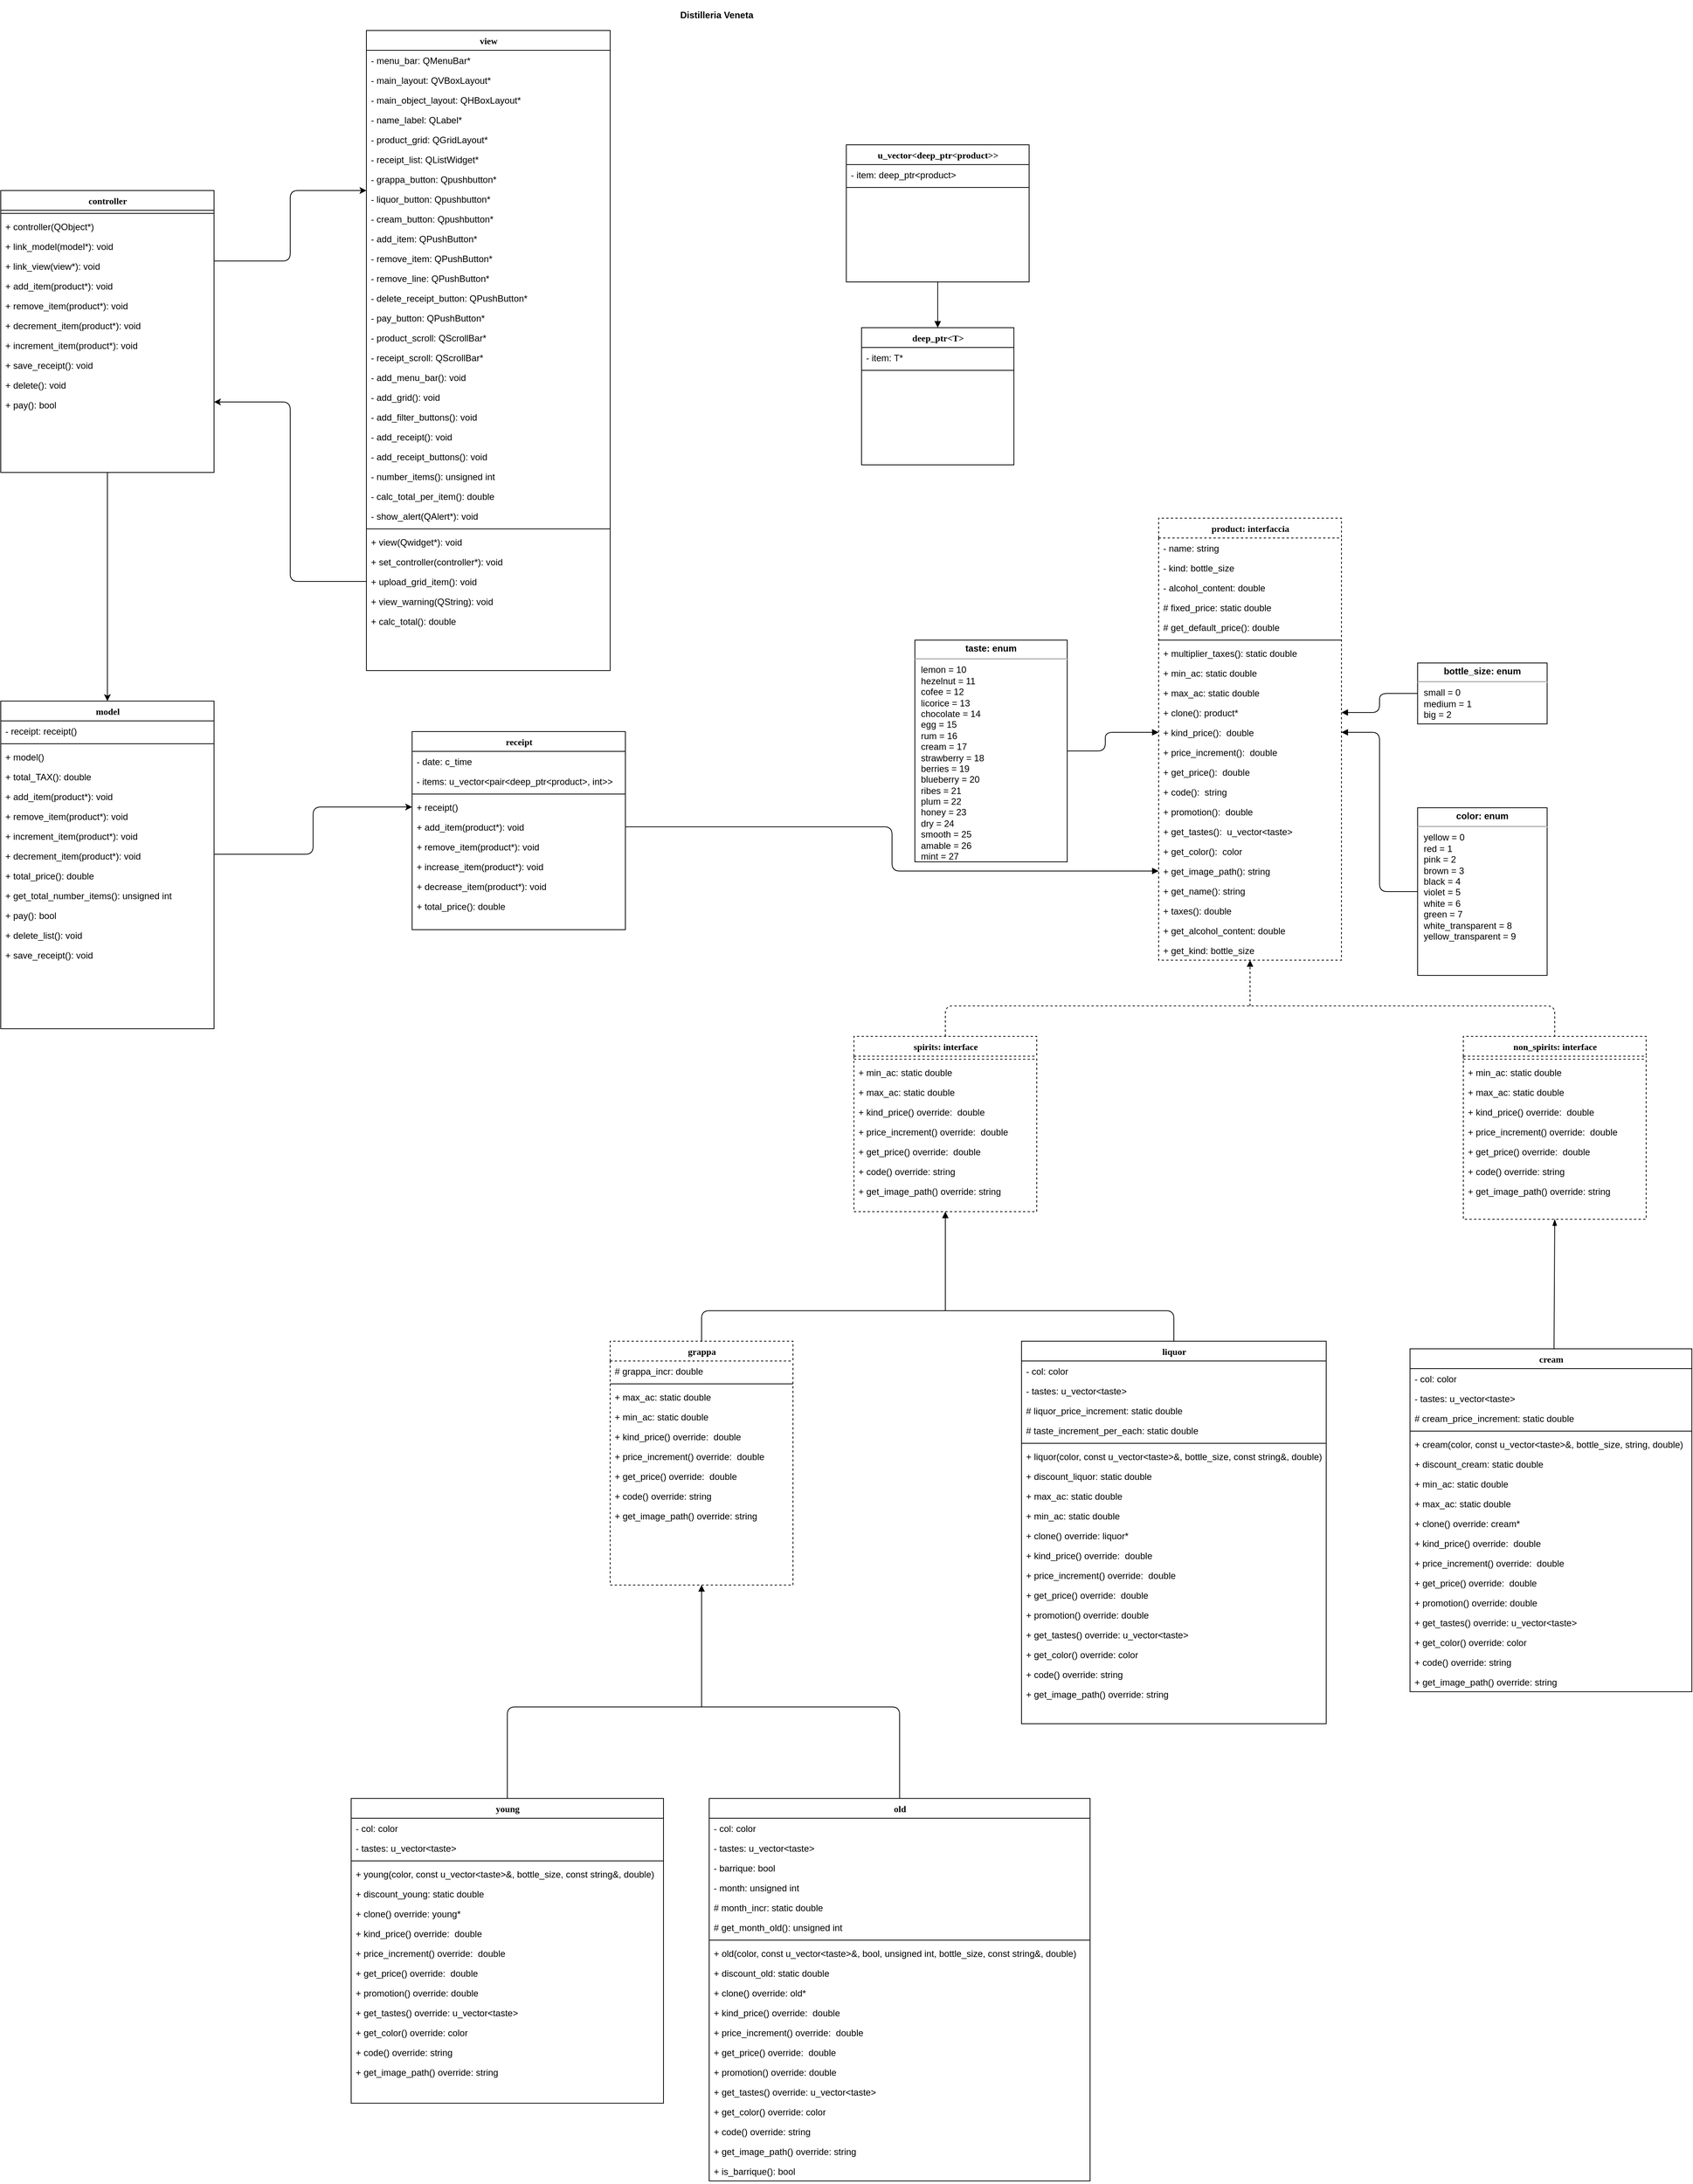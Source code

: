 <mxfile version="14.1.8" type="device"><diagram name="Page-1" id="6133507b-19e7-1e82-6fc7-422aa6c4b21f"><mxGraphModel dx="1892" dy="1694" grid="1" gridSize="10" guides="0" tooltips="1" connect="1" arrows="1" fold="1" page="0" pageScale="1" pageWidth="1100" pageHeight="850" background="none" math="0" shadow="0"><root><mxCell id="0"/><mxCell id="1" parent="0"/><mxCell id="235556782a83e6d0-1" value="grappa" style="swimlane;html=1;fontStyle=1;align=center;verticalAlign=top;childLayout=stackLayout;horizontal=1;startSize=26;horizontalStack=0;resizeParent=1;resizeLast=0;collapsible=1;marginBottom=0;swimlaneFillColor=#ffffff;rounded=0;shadow=0;comic=0;labelBackgroundColor=none;strokeWidth=1;fillColor=none;fontFamily=Verdana;fontSize=12;dashed=1;" parent="1" vertex="1"><mxGeometry x="160" y="880" width="240" height="320" as="geometry"/></mxCell><mxCell id="JSX9yrHNlJPxR8L4HShb-32" value="# grappa_incr: double" style="text;html=1;strokeColor=none;fillColor=none;align=left;verticalAlign=top;spacingLeft=4;spacingRight=4;whiteSpace=wrap;overflow=hidden;rotatable=0;points=[[0,0.5],[1,0.5]];portConstraint=eastwest;" parent="235556782a83e6d0-1" vertex="1"><mxGeometry y="26" width="240" height="26" as="geometry"/></mxCell><mxCell id="235556782a83e6d0-6" value="" style="line;html=1;strokeWidth=1;fillColor=none;align=left;verticalAlign=middle;spacingTop=-1;spacingLeft=3;spacingRight=3;rotatable=0;labelPosition=right;points=[];portConstraint=eastwest;" parent="235556782a83e6d0-1" vertex="1"><mxGeometry y="52" width="240" height="8" as="geometry"/></mxCell><mxCell id="LS6p_ZhXGUlqcP93z32m-6" value="+ max_ac: static double" style="text;strokeColor=none;fillColor=none;align=left;verticalAlign=top;spacingLeft=4;spacingRight=4;overflow=hidden;rotatable=0;points=[[0,0.5],[1,0.5]];portConstraint=eastwest;" parent="235556782a83e6d0-1" vertex="1"><mxGeometry y="60" width="240" height="26" as="geometry"/></mxCell><mxCell id="LS6p_ZhXGUlqcP93z32m-5" value="+ min_ac: static double" style="text;strokeColor=none;fillColor=none;align=left;verticalAlign=top;spacingLeft=4;spacingRight=4;overflow=hidden;rotatable=0;points=[[0,0.5],[1,0.5]];portConstraint=eastwest;" parent="235556782a83e6d0-1" vertex="1"><mxGeometry y="86" width="240" height="26" as="geometry"/></mxCell><mxCell id="JSX9yrHNlJPxR8L4HShb-36" value="+ kind_price() override:  double" style="text;strokeColor=none;fillColor=none;align=left;verticalAlign=top;spacingLeft=4;spacingRight=4;overflow=hidden;rotatable=0;points=[[0,0.5],[1,0.5]];portConstraint=eastwest;" parent="235556782a83e6d0-1" vertex="1"><mxGeometry y="112" width="240" height="26" as="geometry"/></mxCell><mxCell id="JSX9yrHNlJPxR8L4HShb-37" value="+ price_increment() override:  double" style="text;strokeColor=none;fillColor=none;align=left;verticalAlign=top;spacingLeft=4;spacingRight=4;overflow=hidden;rotatable=0;points=[[0,0.5],[1,0.5]];portConstraint=eastwest;" parent="235556782a83e6d0-1" vertex="1"><mxGeometry y="138" width="240" height="26" as="geometry"/></mxCell><mxCell id="JSX9yrHNlJPxR8L4HShb-35" value="+ get_price() override:  double" style="text;strokeColor=none;fillColor=none;align=left;verticalAlign=top;spacingLeft=4;spacingRight=4;overflow=hidden;rotatable=0;points=[[0,0.5],[1,0.5]];portConstraint=eastwest;" parent="235556782a83e6d0-1" vertex="1"><mxGeometry y="164" width="240" height="26" as="geometry"/></mxCell><mxCell id="JSX9yrHNlJPxR8L4HShb-38" value="+ code() override: string" style="text;strokeColor=none;fillColor=none;align=left;verticalAlign=top;spacingLeft=4;spacingRight=4;overflow=hidden;rotatable=0;points=[[0,0.5],[1,0.5]];portConstraint=eastwest;" parent="235556782a83e6d0-1" vertex="1"><mxGeometry y="190" width="240" height="26" as="geometry"/></mxCell><mxCell id="JSX9yrHNlJPxR8L4HShb-39" value="+ get_image_path() override: string" style="text;strokeColor=none;fillColor=none;align=left;verticalAlign=top;spacingLeft=4;spacingRight=4;overflow=hidden;rotatable=0;points=[[0,0.5],[1,0.5]];portConstraint=eastwest;" parent="235556782a83e6d0-1" vertex="1"><mxGeometry y="216" width="240" height="26" as="geometry"/></mxCell><mxCell id="iUXHGlcwxImOj1e2XtpA-40" style="edgeStyle=orthogonalEdgeStyle;rounded=0;orthogonalLoop=1;jettySize=auto;html=1;exitX=0.5;exitY=1;exitDx=0;exitDy=0;startArrow=block;startFill=1;endArrow=none;endFill=0;" parent="1" source="235556782a83e6d0-1" edge="1"><mxGeometry relative="1" as="geometry"><mxPoint x="280" y="1360" as="targetPoint"/><mxPoint x="399.66" y="1220" as="sourcePoint"/><Array as="points"><mxPoint x="280" y="1360"/></Array></mxGeometry></mxCell><mxCell id="78961159f06e98e8-69" value="liquor" style="swimlane;html=1;fontStyle=1;align=center;verticalAlign=top;childLayout=stackLayout;horizontal=1;startSize=26;horizontalStack=0;resizeParent=1;resizeLast=0;collapsible=1;marginBottom=0;swimlaneFillColor=#ffffff;rounded=0;shadow=0;comic=0;labelBackgroundColor=none;strokeWidth=1;fillColor=none;fontFamily=Verdana;fontSize=12" parent="1" vertex="1"><mxGeometry x="700" y="880" width="400" height="502" as="geometry"/></mxCell><mxCell id="wDToWBYk2xvD05rWvp_f-62" value="- col: color" style="text;strokeColor=none;fillColor=none;align=left;verticalAlign=top;spacingLeft=4;spacingRight=4;overflow=hidden;rotatable=0;points=[[0,0.5],[1,0.5]];portConstraint=eastwest;" parent="78961159f06e98e8-69" vertex="1"><mxGeometry y="26" width="400" height="26" as="geometry"/></mxCell><mxCell id="wDToWBYk2xvD05rWvp_f-41" value="- tastes: u_vector&lt;taste&gt;" style="text;strokeColor=none;fillColor=none;align=left;verticalAlign=top;spacingLeft=4;spacingRight=4;overflow=hidden;rotatable=0;points=[[0,0.5],[1,0.5]];portConstraint=eastwest;" parent="78961159f06e98e8-69" vertex="1"><mxGeometry y="52" width="400" height="26" as="geometry"/></mxCell><mxCell id="Iv81UobbMmfPvFniEZh9-4" value="# liquor_price_increment: static double" style="text;html=1;strokeColor=none;fillColor=none;align=left;verticalAlign=top;spacingLeft=4;spacingRight=4;whiteSpace=wrap;overflow=hidden;rotatable=0;points=[[0,0.5],[1,0.5]];portConstraint=eastwest;" parent="78961159f06e98e8-69" vertex="1"><mxGeometry y="78" width="400" height="26" as="geometry"/></mxCell><mxCell id="JSX9yrHNlJPxR8L4HShb-45" value="# taste_increment_per_each: static double" style="text;html=1;strokeColor=none;fillColor=none;align=left;verticalAlign=top;spacingLeft=4;spacingRight=4;whiteSpace=wrap;overflow=hidden;rotatable=0;points=[[0,0.5],[1,0.5]];portConstraint=eastwest;" parent="78961159f06e98e8-69" vertex="1"><mxGeometry y="104" width="400" height="26" as="geometry"/></mxCell><mxCell id="78961159f06e98e8-77" value="" style="line;html=1;strokeWidth=1;fillColor=none;align=left;verticalAlign=middle;spacingTop=-1;spacingLeft=3;spacingRight=3;rotatable=0;labelPosition=right;points=[];portConstraint=eastwest;" parent="78961159f06e98e8-69" vertex="1"><mxGeometry y="130" width="400" height="8" as="geometry"/></mxCell><mxCell id="wDToWBYk2xvD05rWvp_f-29" value="+ liquor(color, const u_vector&lt;taste&gt;&amp;, bottle_size, const string&amp;, double)" style="text;strokeColor=none;fillColor=none;align=left;verticalAlign=top;spacingLeft=4;spacingRight=4;overflow=hidden;rotatable=0;points=[[0,0.5],[1,0.5]];portConstraint=eastwest;" parent="78961159f06e98e8-69" vertex="1"><mxGeometry y="138" width="400" height="26" as="geometry"/></mxCell><mxCell id="JSX9yrHNlJPxR8L4HShb-48" value="+ discount_liquor: static double" style="text;strokeColor=none;fillColor=none;align=left;verticalAlign=top;spacingLeft=4;spacingRight=4;overflow=hidden;rotatable=0;points=[[0,0.5],[1,0.5]];portConstraint=eastwest;" parent="78961159f06e98e8-69" vertex="1"><mxGeometry y="164" width="400" height="26" as="geometry"/></mxCell><mxCell id="LS6p_ZhXGUlqcP93z32m-4" value="+ max_ac: static double" style="text;strokeColor=none;fillColor=none;align=left;verticalAlign=top;spacingLeft=4;spacingRight=4;overflow=hidden;rotatable=0;points=[[0,0.5],[1,0.5]];portConstraint=eastwest;" parent="78961159f06e98e8-69" vertex="1"><mxGeometry y="190" width="400" height="26" as="geometry"/></mxCell><mxCell id="LS6p_ZhXGUlqcP93z32m-3" value="+ min_ac: static double" style="text;strokeColor=none;fillColor=none;align=left;verticalAlign=top;spacingLeft=4;spacingRight=4;overflow=hidden;rotatable=0;points=[[0,0.5],[1,0.5]];portConstraint=eastwest;" parent="78961159f06e98e8-69" vertex="1"><mxGeometry y="216" width="400" height="26" as="geometry"/></mxCell><mxCell id="XjyFrdMRbFuVz5XVQJt--5" value="+ clone() override: liquor*" style="text;strokeColor=none;fillColor=none;align=left;verticalAlign=top;spacingLeft=4;spacingRight=4;overflow=hidden;rotatable=0;points=[[0,0.5],[1,0.5]];portConstraint=eastwest;" parent="78961159f06e98e8-69" vertex="1"><mxGeometry y="242" width="400" height="26" as="geometry"/></mxCell><mxCell id="JSX9yrHNlJPxR8L4HShb-41" value="+ kind_price() override:  double" style="text;strokeColor=none;fillColor=none;align=left;verticalAlign=top;spacingLeft=4;spacingRight=4;overflow=hidden;rotatable=0;points=[[0,0.5],[1,0.5]];portConstraint=eastwest;" parent="78961159f06e98e8-69" vertex="1"><mxGeometry y="268" width="400" height="26" as="geometry"/></mxCell><mxCell id="JSX9yrHNlJPxR8L4HShb-42" value="+ price_increment() override:  double" style="text;strokeColor=none;fillColor=none;align=left;verticalAlign=top;spacingLeft=4;spacingRight=4;overflow=hidden;rotatable=0;points=[[0,0.5],[1,0.5]];portConstraint=eastwest;" parent="78961159f06e98e8-69" vertex="1"><mxGeometry y="294" width="400" height="26" as="geometry"/></mxCell><mxCell id="JSX9yrHNlJPxR8L4HShb-40" value="+ get_price() override:  double" style="text;strokeColor=none;fillColor=none;align=left;verticalAlign=top;spacingLeft=4;spacingRight=4;overflow=hidden;rotatable=0;points=[[0,0.5],[1,0.5]];portConstraint=eastwest;" parent="78961159f06e98e8-69" vertex="1"><mxGeometry y="320" width="400" height="26" as="geometry"/></mxCell><mxCell id="JSX9yrHNlJPxR8L4HShb-57" value="+ promotion() override: double" style="text;strokeColor=none;fillColor=none;align=left;verticalAlign=top;spacingLeft=4;spacingRight=4;overflow=hidden;rotatable=0;points=[[0,0.5],[1,0.5]];portConstraint=eastwest;" parent="78961159f06e98e8-69" vertex="1"><mxGeometry y="346" width="400" height="26" as="geometry"/></mxCell><mxCell id="JSX9yrHNlJPxR8L4HShb-58" value="+ get_tastes() override: u_vector&lt;taste&gt;" style="text;strokeColor=none;fillColor=none;align=left;verticalAlign=top;spacingLeft=4;spacingRight=4;overflow=hidden;rotatable=0;points=[[0,0.5],[1,0.5]];portConstraint=eastwest;" parent="78961159f06e98e8-69" vertex="1"><mxGeometry y="372" width="400" height="26" as="geometry"/></mxCell><mxCell id="JSX9yrHNlJPxR8L4HShb-59" value="+ get_color() override: color" style="text;strokeColor=none;fillColor=none;align=left;verticalAlign=top;spacingLeft=4;spacingRight=4;overflow=hidden;rotatable=0;points=[[0,0.5],[1,0.5]];portConstraint=eastwest;" parent="78961159f06e98e8-69" vertex="1"><mxGeometry y="398" width="400" height="26" as="geometry"/></mxCell><mxCell id="JSX9yrHNlJPxR8L4HShb-43" value="+ code() override: string" style="text;strokeColor=none;fillColor=none;align=left;verticalAlign=top;spacingLeft=4;spacingRight=4;overflow=hidden;rotatable=0;points=[[0,0.5],[1,0.5]];portConstraint=eastwest;" parent="78961159f06e98e8-69" vertex="1"><mxGeometry y="424" width="400" height="26" as="geometry"/></mxCell><mxCell id="JSX9yrHNlJPxR8L4HShb-44" value="+ get_image_path() override: string" style="text;strokeColor=none;fillColor=none;align=left;verticalAlign=top;spacingLeft=4;spacingRight=4;overflow=hidden;rotatable=0;points=[[0,0.5],[1,0.5]];portConstraint=eastwest;" parent="78961159f06e98e8-69" vertex="1"><mxGeometry y="450" width="400" height="26" as="geometry"/></mxCell><mxCell id="78961159f06e98e8-108" value="cream" style="swimlane;html=1;fontStyle=1;align=center;verticalAlign=top;childLayout=stackLayout;horizontal=1;startSize=26;horizontalStack=0;resizeParent=1;resizeLast=0;collapsible=1;marginBottom=0;swimlaneFillColor=#ffffff;rounded=0;shadow=0;comic=0;labelBackgroundColor=none;strokeWidth=1;fillColor=none;fontFamily=Verdana;fontSize=12" parent="1" vertex="1"><mxGeometry x="1210" y="890" width="370" height="450" as="geometry"/></mxCell><mxCell id="78961159f06e98e8-109" value="- col: color" style="text;html=1;strokeColor=none;fillColor=none;align=left;verticalAlign=top;spacingLeft=4;spacingRight=4;whiteSpace=wrap;overflow=hidden;rotatable=0;points=[[0,0.5],[1,0.5]];portConstraint=eastwest;" parent="78961159f06e98e8-108" vertex="1"><mxGeometry y="26" width="370" height="26" as="geometry"/></mxCell><mxCell id="wDToWBYk2xvD05rWvp_f-42" value="- tastes: u_vector&lt;taste&gt;" style="text;strokeColor=none;fillColor=none;align=left;verticalAlign=top;spacingLeft=4;spacingRight=4;overflow=hidden;rotatable=0;points=[[0,0.5],[1,0.5]];portConstraint=eastwest;" parent="78961159f06e98e8-108" vertex="1"><mxGeometry y="52" width="370" height="26" as="geometry"/></mxCell><mxCell id="wDToWBYk2xvD05rWvp_f-63" value="# cream_price_increment: static double" style="text;strokeColor=none;fillColor=none;align=left;verticalAlign=top;spacingLeft=4;spacingRight=4;overflow=hidden;rotatable=0;points=[[0,0.5],[1,0.5]];portConstraint=eastwest;" parent="78961159f06e98e8-108" vertex="1"><mxGeometry y="78" width="370" height="26" as="geometry"/></mxCell><mxCell id="78961159f06e98e8-116" value="" style="line;html=1;strokeWidth=1;fillColor=none;align=left;verticalAlign=middle;spacingTop=-1;spacingLeft=3;spacingRight=3;rotatable=0;labelPosition=right;points=[];portConstraint=eastwest;" parent="78961159f06e98e8-108" vertex="1"><mxGeometry y="104" width="370" height="8" as="geometry"/></mxCell><mxCell id="78961159f06e98e8-117" value="+ cream(color, const u_vector&amp;lt;taste&amp;gt;&amp;amp;, bottle_size, string, double)" style="text;html=1;strokeColor=none;fillColor=none;align=left;verticalAlign=top;spacingLeft=4;spacingRight=4;whiteSpace=wrap;overflow=hidden;rotatable=0;points=[[0,0.5],[1,0.5]];portConstraint=eastwest;" parent="78961159f06e98e8-108" vertex="1"><mxGeometry y="112" width="370" height="26" as="geometry"/></mxCell><mxCell id="wDToWBYk2xvD05rWvp_f-31" value="+ discount_cream: static double" style="text;strokeColor=none;fillColor=none;align=left;verticalAlign=top;spacingLeft=4;spacingRight=4;overflow=hidden;rotatable=0;points=[[0,0.5],[1,0.5]];portConstraint=eastwest;" parent="78961159f06e98e8-108" vertex="1"><mxGeometry y="138" width="370" height="26" as="geometry"/></mxCell><mxCell id="LS6p_ZhXGUlqcP93z32m-7" value="+ min_ac: static double" style="text;strokeColor=none;fillColor=none;align=left;verticalAlign=top;spacingLeft=4;spacingRight=4;overflow=hidden;rotatable=0;points=[[0,0.5],[1,0.5]];portConstraint=eastwest;" parent="78961159f06e98e8-108" vertex="1"><mxGeometry y="164" width="370" height="26" as="geometry"/></mxCell><mxCell id="LS6p_ZhXGUlqcP93z32m-8" value="+ max_ac: static double" style="text;strokeColor=none;fillColor=none;align=left;verticalAlign=top;spacingLeft=4;spacingRight=4;overflow=hidden;rotatable=0;points=[[0,0.5],[1,0.5]];portConstraint=eastwest;" parent="78961159f06e98e8-108" vertex="1"><mxGeometry y="190" width="370" height="26" as="geometry"/></mxCell><mxCell id="XjyFrdMRbFuVz5XVQJt--6" value="+ clone() override: cream*" style="text;strokeColor=none;fillColor=none;align=left;verticalAlign=top;spacingLeft=4;spacingRight=4;overflow=hidden;rotatable=0;points=[[0,0.5],[1,0.5]];portConstraint=eastwest;" parent="78961159f06e98e8-108" vertex="1"><mxGeometry y="216" width="370" height="26" as="geometry"/></mxCell><mxCell id="JSX9yrHNlJPxR8L4HShb-53" value="+ kind_price() override:  double" style="text;strokeColor=none;fillColor=none;align=left;verticalAlign=top;spacingLeft=4;spacingRight=4;overflow=hidden;rotatable=0;points=[[0,0.5],[1,0.5]];portConstraint=eastwest;" parent="78961159f06e98e8-108" vertex="1"><mxGeometry y="242" width="370" height="26" as="geometry"/></mxCell><mxCell id="JSX9yrHNlJPxR8L4HShb-52" value="+ price_increment() override:  double" style="text;strokeColor=none;fillColor=none;align=left;verticalAlign=top;spacingLeft=4;spacingRight=4;overflow=hidden;rotatable=0;points=[[0,0.5],[1,0.5]];portConstraint=eastwest;" parent="78961159f06e98e8-108" vertex="1"><mxGeometry y="268" width="370" height="26" as="geometry"/></mxCell><mxCell id="JSX9yrHNlJPxR8L4HShb-49" value="+ get_price() override:  double" style="text;strokeColor=none;fillColor=none;align=left;verticalAlign=top;spacingLeft=4;spacingRight=4;overflow=hidden;rotatable=0;points=[[0,0.5],[1,0.5]];portConstraint=eastwest;" parent="78961159f06e98e8-108" vertex="1"><mxGeometry y="294" width="370" height="26" as="geometry"/></mxCell><mxCell id="JSX9yrHNlJPxR8L4HShb-54" value="+ promotion() override: double" style="text;strokeColor=none;fillColor=none;align=left;verticalAlign=top;spacingLeft=4;spacingRight=4;overflow=hidden;rotatable=0;points=[[0,0.5],[1,0.5]];portConstraint=eastwest;" parent="78961159f06e98e8-108" vertex="1"><mxGeometry y="320" width="370" height="26" as="geometry"/></mxCell><mxCell id="JSX9yrHNlJPxR8L4HShb-55" value="+ get_tastes() override: u_vector&lt;taste&gt;" style="text;strokeColor=none;fillColor=none;align=left;verticalAlign=top;spacingLeft=4;spacingRight=4;overflow=hidden;rotatable=0;points=[[0,0.5],[1,0.5]];portConstraint=eastwest;" parent="78961159f06e98e8-108" vertex="1"><mxGeometry y="346" width="370" height="26" as="geometry"/></mxCell><mxCell id="JSX9yrHNlJPxR8L4HShb-56" value="+ get_color() override: color" style="text;strokeColor=none;fillColor=none;align=left;verticalAlign=top;spacingLeft=4;spacingRight=4;overflow=hidden;rotatable=0;points=[[0,0.5],[1,0.5]];portConstraint=eastwest;" parent="78961159f06e98e8-108" vertex="1"><mxGeometry y="372" width="370" height="26" as="geometry"/></mxCell><mxCell id="JSX9yrHNlJPxR8L4HShb-51" value="+ code() override: string" style="text;strokeColor=none;fillColor=none;align=left;verticalAlign=top;spacingLeft=4;spacingRight=4;overflow=hidden;rotatable=0;points=[[0,0.5],[1,0.5]];portConstraint=eastwest;" parent="78961159f06e98e8-108" vertex="1"><mxGeometry y="398" width="370" height="26" as="geometry"/></mxCell><mxCell id="JSX9yrHNlJPxR8L4HShb-50" value="+ get_image_path() override: string" style="text;strokeColor=none;fillColor=none;align=left;verticalAlign=top;spacingLeft=4;spacingRight=4;overflow=hidden;rotatable=0;points=[[0,0.5],[1,0.5]];portConstraint=eastwest;" parent="78961159f06e98e8-108" vertex="1"><mxGeometry y="424" width="370" height="26" as="geometry"/></mxCell><mxCell id="wDToWBYk2xvD05rWvp_f-7" value="young" style="swimlane;html=1;fontStyle=1;align=center;verticalAlign=top;childLayout=stackLayout;horizontal=1;startSize=26;horizontalStack=0;resizeParent=1;resizeLast=0;collapsible=1;marginBottom=0;swimlaneFillColor=#ffffff;rounded=0;shadow=0;comic=0;labelBackgroundColor=none;strokeWidth=1;fillColor=none;fontFamily=Verdana;fontSize=12" parent="1" vertex="1"><mxGeometry x="-180" y="1480" width="410" height="400" as="geometry"/></mxCell><mxCell id="JSX9yrHNlJPxR8L4HShb-60" value="- col: color" style="text;strokeColor=none;fillColor=none;align=left;verticalAlign=top;spacingLeft=4;spacingRight=4;overflow=hidden;rotatable=0;points=[[0,0.5],[1,0.5]];portConstraint=eastwest;" parent="wDToWBYk2xvD05rWvp_f-7" vertex="1"><mxGeometry y="26" width="410" height="26" as="geometry"/></mxCell><mxCell id="JSX9yrHNlJPxR8L4HShb-61" value="- tastes: u_vector&lt;taste&gt;" style="text;strokeColor=none;fillColor=none;align=left;verticalAlign=top;spacingLeft=4;spacingRight=4;overflow=hidden;rotatable=0;points=[[0,0.5],[1,0.5]];portConstraint=eastwest;" parent="wDToWBYk2xvD05rWvp_f-7" vertex="1"><mxGeometry y="52" width="410" height="26" as="geometry"/></mxCell><mxCell id="wDToWBYk2xvD05rWvp_f-9" value="" style="line;html=1;strokeWidth=1;fillColor=none;align=left;verticalAlign=middle;spacingTop=-1;spacingLeft=3;spacingRight=3;rotatable=0;labelPosition=right;points=[];portConstraint=eastwest;" parent="wDToWBYk2xvD05rWvp_f-7" vertex="1"><mxGeometry y="78" width="410" height="8" as="geometry"/></mxCell><mxCell id="wDToWBYk2xvD05rWvp_f-28" value="+ young(color, const u_vector&lt;taste&gt;&amp;, bottle_size, const string&amp;, double)" style="text;strokeColor=none;fillColor=none;align=left;verticalAlign=top;spacingLeft=4;spacingRight=4;overflow=hidden;rotatable=0;points=[[0,0.5],[1,0.5]];portConstraint=eastwest;" parent="wDToWBYk2xvD05rWvp_f-7" vertex="1"><mxGeometry y="86" width="410" height="26" as="geometry"/></mxCell><mxCell id="wDToWBYk2xvD05rWvp_f-19" value="+ discount_young: static double" style="text;strokeColor=none;fillColor=none;align=left;verticalAlign=top;spacingLeft=4;spacingRight=4;overflow=hidden;rotatable=0;points=[[0,0.5],[1,0.5]];portConstraint=eastwest;" parent="wDToWBYk2xvD05rWvp_f-7" vertex="1"><mxGeometry y="112" width="410" height="26" as="geometry"/></mxCell><mxCell id="JSX9yrHNlJPxR8L4HShb-62" value="+ clone() override: young*" style="text;strokeColor=none;fillColor=none;align=left;verticalAlign=top;spacingLeft=4;spacingRight=4;overflow=hidden;rotatable=0;points=[[0,0.5],[1,0.5]];portConstraint=eastwest;" parent="wDToWBYk2xvD05rWvp_f-7" vertex="1"><mxGeometry y="138" width="410" height="26" as="geometry"/></mxCell><mxCell id="JSX9yrHNlJPxR8L4HShb-64" value="+ kind_price() override:  double" style="text;strokeColor=none;fillColor=none;align=left;verticalAlign=top;spacingLeft=4;spacingRight=4;overflow=hidden;rotatable=0;points=[[0,0.5],[1,0.5]];portConstraint=eastwest;" parent="wDToWBYk2xvD05rWvp_f-7" vertex="1"><mxGeometry y="164" width="410" height="26" as="geometry"/></mxCell><mxCell id="JSX9yrHNlJPxR8L4HShb-65" value="+ price_increment() override:  double" style="text;strokeColor=none;fillColor=none;align=left;verticalAlign=top;spacingLeft=4;spacingRight=4;overflow=hidden;rotatable=0;points=[[0,0.5],[1,0.5]];portConstraint=eastwest;" parent="wDToWBYk2xvD05rWvp_f-7" vertex="1"><mxGeometry y="190" width="410" height="26" as="geometry"/></mxCell><mxCell id="JSX9yrHNlJPxR8L4HShb-63" value="+ get_price() override:  double" style="text;strokeColor=none;fillColor=none;align=left;verticalAlign=top;spacingLeft=4;spacingRight=4;overflow=hidden;rotatable=0;points=[[0,0.5],[1,0.5]];portConstraint=eastwest;" parent="wDToWBYk2xvD05rWvp_f-7" vertex="1"><mxGeometry y="216" width="410" height="26" as="geometry"/></mxCell><mxCell id="JSX9yrHNlJPxR8L4HShb-67" value="+ promotion() override: double" style="text;strokeColor=none;fillColor=none;align=left;verticalAlign=top;spacingLeft=4;spacingRight=4;overflow=hidden;rotatable=0;points=[[0,0.5],[1,0.5]];portConstraint=eastwest;" parent="wDToWBYk2xvD05rWvp_f-7" vertex="1"><mxGeometry y="242" width="410" height="26" as="geometry"/></mxCell><mxCell id="JSX9yrHNlJPxR8L4HShb-68" value="+ get_tastes() override: u_vector&lt;taste&gt;" style="text;strokeColor=none;fillColor=none;align=left;verticalAlign=top;spacingLeft=4;spacingRight=4;overflow=hidden;rotatable=0;points=[[0,0.5],[1,0.5]];portConstraint=eastwest;" parent="wDToWBYk2xvD05rWvp_f-7" vertex="1"><mxGeometry y="268" width="410" height="26" as="geometry"/></mxCell><mxCell id="JSX9yrHNlJPxR8L4HShb-69" value="+ get_color() override: color" style="text;strokeColor=none;fillColor=none;align=left;verticalAlign=top;spacingLeft=4;spacingRight=4;overflow=hidden;rotatable=0;points=[[0,0.5],[1,0.5]];portConstraint=eastwest;" parent="wDToWBYk2xvD05rWvp_f-7" vertex="1"><mxGeometry y="294" width="410" height="26" as="geometry"/></mxCell><mxCell id="JSX9yrHNlJPxR8L4HShb-66" value="+ code() override: string" style="text;strokeColor=none;fillColor=none;align=left;verticalAlign=top;spacingLeft=4;spacingRight=4;overflow=hidden;rotatable=0;points=[[0,0.5],[1,0.5]];portConstraint=eastwest;" parent="wDToWBYk2xvD05rWvp_f-7" vertex="1"><mxGeometry y="320" width="410" height="26" as="geometry"/></mxCell><mxCell id="JSX9yrHNlJPxR8L4HShb-70" value="+ get_image_path() override: string" style="text;strokeColor=none;fillColor=none;align=left;verticalAlign=top;spacingLeft=4;spacingRight=4;overflow=hidden;rotatable=0;points=[[0,0.5],[1,0.5]];portConstraint=eastwest;" parent="wDToWBYk2xvD05rWvp_f-7" vertex="1"><mxGeometry y="346" width="410" height="26" as="geometry"/></mxCell><mxCell id="wDToWBYk2xvD05rWvp_f-23" value="&lt;p style=&quot;margin: 4px 0px 0px ; text-align: center&quot;&gt;&lt;b&gt;bottle_size: enum&lt;/b&gt;&lt;/p&gt;&lt;hr&gt;&lt;p style=&quot;margin: 0px ; margin-left: 8px&quot;&gt;small = 0&lt;br&gt;medium = 1&lt;br&gt;big = 2&lt;/p&gt;" style="verticalAlign=top;align=left;overflow=fill;fontSize=12;fontFamily=Helvetica;html=1;" parent="1" vertex="1"><mxGeometry x="1220" y="-10" width="170" height="80" as="geometry"/></mxCell><mxCell id="JSX9yrHNlJPxR8L4HShb-98" style="edgeStyle=elbowEdgeStyle;rounded=1;orthogonalLoop=1;jettySize=auto;html=1;startArrow=none;startFill=0;endArrow=block;endFill=1;entryX=1;entryY=0.5;entryDx=0;entryDy=0;" parent="1" source="wDToWBYk2xvD05rWvp_f-38" target="eJOInDr4pO3_xWl0mh2r-9" edge="1"><mxGeometry relative="1" as="geometry"><mxPoint x="1120" y="175" as="targetPoint"/></mxGeometry></mxCell><mxCell id="wDToWBYk2xvD05rWvp_f-38" value="&lt;p style=&quot;margin: 4px 0px 0px ; text-align: center&quot;&gt;&lt;b&gt;color: enum&lt;/b&gt;&lt;/p&gt;&lt;hr&gt;&lt;p style=&quot;margin: 0px ; margin-left: 8px&quot;&gt;yellow = 0&lt;br&gt;red = 1&lt;br&gt;pink = 2&lt;/p&gt;&lt;p style=&quot;margin: 0px ; margin-left: 8px&quot;&gt;brown = 3&lt;br&gt;&lt;/p&gt;&lt;p style=&quot;margin: 0px ; margin-left: 8px&quot;&gt;black = 4&lt;br&gt;&lt;/p&gt;&lt;p style=&quot;margin: 0px ; margin-left: 8px&quot;&gt;violet = 5&lt;/p&gt;&lt;p style=&quot;margin: 0px ; margin-left: 8px&quot;&gt;white = 6&lt;/p&gt;&lt;p style=&quot;margin: 0px ; margin-left: 8px&quot;&gt;green = 7&lt;/p&gt;&lt;p style=&quot;margin: 0px ; margin-left: 8px&quot;&gt;white_transparent = 8&lt;/p&gt;&lt;p style=&quot;margin: 0px ; margin-left: 8px&quot;&gt;yellow_transparent = 9&lt;/p&gt;&lt;p style=&quot;margin: 0px ; margin-left: 8px&quot;&gt;&lt;br&gt;&lt;/p&gt;" style="verticalAlign=top;align=left;overflow=fill;fontSize=12;fontFamily=Helvetica;html=1;" parent="1" vertex="1"><mxGeometry x="1220" y="180" width="170" height="220" as="geometry"/></mxCell><mxCell id="wDToWBYk2xvD05rWvp_f-56" value="model" style="swimlane;html=1;fontStyle=1;align=center;verticalAlign=top;childLayout=stackLayout;horizontal=1;startSize=26;horizontalStack=0;resizeParent=1;resizeLast=0;collapsible=1;marginBottom=0;swimlaneFillColor=#ffffff;rounded=0;shadow=0;comic=0;labelBackgroundColor=none;strokeWidth=1;fillColor=none;fontFamily=Verdana;fontSize=12" parent="1" vertex="1"><mxGeometry x="-640" y="40" width="280" height="430" as="geometry"/></mxCell><mxCell id="iUXHGlcwxImOj1e2XtpA-62" value="- receipt: receipt()" style="text;strokeColor=none;fillColor=none;align=left;verticalAlign=top;spacingLeft=4;spacingRight=4;overflow=hidden;rotatable=0;points=[[0,0.5],[1,0.5]];portConstraint=eastwest;dashed=1;" parent="wDToWBYk2xvD05rWvp_f-56" vertex="1"><mxGeometry y="26" width="280" height="26" as="geometry"/></mxCell><mxCell id="wDToWBYk2xvD05rWvp_f-57" value="" style="line;html=1;strokeWidth=1;fillColor=none;align=left;verticalAlign=middle;spacingTop=-1;spacingLeft=3;spacingRight=3;rotatable=0;labelPosition=right;points=[];portConstraint=eastwest;" parent="wDToWBYk2xvD05rWvp_f-56" vertex="1"><mxGeometry y="52" width="280" height="8" as="geometry"/></mxCell><mxCell id="wDToWBYk2xvD05rWvp_f-58" value="+ model()" style="text;strokeColor=none;fillColor=none;align=left;verticalAlign=top;spacingLeft=4;spacingRight=4;overflow=hidden;rotatable=0;points=[[0,0.5],[1,0.5]];portConstraint=eastwest;" parent="wDToWBYk2xvD05rWvp_f-56" vertex="1"><mxGeometry y="60" width="280" height="26" as="geometry"/></mxCell><mxCell id="wDToWBYk2xvD05rWvp_f-97" value="+ total_TAX(): double" style="text;strokeColor=none;fillColor=none;align=left;verticalAlign=top;spacingLeft=4;spacingRight=4;overflow=hidden;rotatable=0;points=[[0,0.5],[1,0.5]];portConstraint=eastwest;" parent="wDToWBYk2xvD05rWvp_f-56" vertex="1"><mxGeometry y="86" width="280" height="26" as="geometry"/></mxCell><mxCell id="wDToWBYk2xvD05rWvp_f-66" value="+ add_item(product*): void" style="text;strokeColor=none;fillColor=none;align=left;verticalAlign=top;spacingLeft=4;spacingRight=4;overflow=hidden;rotatable=0;points=[[0,0.5],[1,0.5]];portConstraint=eastwest;" parent="wDToWBYk2xvD05rWvp_f-56" vertex="1"><mxGeometry y="112" width="280" height="26" as="geometry"/></mxCell><mxCell id="wDToWBYk2xvD05rWvp_f-88" value="+ remove_item(product*): void" style="text;strokeColor=none;fillColor=none;align=left;verticalAlign=top;spacingLeft=4;spacingRight=4;overflow=hidden;rotatable=0;points=[[0,0.5],[1,0.5]];portConstraint=eastwest;" parent="wDToWBYk2xvD05rWvp_f-56" vertex="1"><mxGeometry y="138" width="280" height="26" as="geometry"/></mxCell><mxCell id="wDToWBYk2xvD05rWvp_f-93" value="+ increment_item(product*): void" style="text;strokeColor=none;fillColor=none;align=left;verticalAlign=top;spacingLeft=4;spacingRight=4;overflow=hidden;rotatable=0;points=[[0,0.5],[1,0.5]];portConstraint=eastwest;" parent="wDToWBYk2xvD05rWvp_f-56" vertex="1"><mxGeometry y="164" width="280" height="26" as="geometry"/></mxCell><mxCell id="wDToWBYk2xvD05rWvp_f-96" value="+ decrement_item(product*): void" style="text;strokeColor=none;fillColor=none;align=left;verticalAlign=top;spacingLeft=4;spacingRight=4;overflow=hidden;rotatable=0;points=[[0,0.5],[1,0.5]];portConstraint=eastwest;" parent="wDToWBYk2xvD05rWvp_f-56" vertex="1"><mxGeometry y="190" width="280" height="26" as="geometry"/></mxCell><mxCell id="wDToWBYk2xvD05rWvp_f-59" value="+ total_price(): double" style="text;strokeColor=none;fillColor=none;align=left;verticalAlign=top;spacingLeft=4;spacingRight=4;overflow=hidden;rotatable=0;points=[[0,0.5],[1,0.5]];portConstraint=eastwest;" parent="wDToWBYk2xvD05rWvp_f-56" vertex="1"><mxGeometry y="216" width="280" height="26" as="geometry"/></mxCell><mxCell id="wDToWBYk2xvD05rWvp_f-98" value="+ get_total_number_items(): unsigned int" style="text;strokeColor=none;fillColor=none;align=left;verticalAlign=top;spacingLeft=4;spacingRight=4;overflow=hidden;rotatable=0;points=[[0,0.5],[1,0.5]];portConstraint=eastwest;" parent="wDToWBYk2xvD05rWvp_f-56" vertex="1"><mxGeometry y="242" width="280" height="26" as="geometry"/></mxCell><mxCell id="wDToWBYk2xvD05rWvp_f-99" value="+ pay(): bool" style="text;strokeColor=none;fillColor=none;align=left;verticalAlign=top;spacingLeft=4;spacingRight=4;overflow=hidden;rotatable=0;points=[[0,0.5],[1,0.5]];portConstraint=eastwest;" parent="wDToWBYk2xvD05rWvp_f-56" vertex="1"><mxGeometry y="268" width="280" height="26" as="geometry"/></mxCell><mxCell id="wDToWBYk2xvD05rWvp_f-90" value="+ delete_list(): void" style="text;strokeColor=none;fillColor=none;align=left;verticalAlign=top;spacingLeft=4;spacingRight=4;overflow=hidden;rotatable=0;points=[[0,0.5],[1,0.5]];portConstraint=eastwest;" parent="wDToWBYk2xvD05rWvp_f-56" vertex="1"><mxGeometry y="294" width="280" height="26" as="geometry"/></mxCell><mxCell id="hocoRaBlJ5WWHIc2JY30-12" value="+ save_receipt(): void" style="text;strokeColor=none;fillColor=none;align=left;verticalAlign=top;spacingLeft=4;spacingRight=4;overflow=hidden;rotatable=0;points=[[0,0.5],[1,0.5]];portConstraint=eastwest;" parent="wDToWBYk2xvD05rWvp_f-56" vertex="1"><mxGeometry y="320" width="280" height="26" as="geometry"/></mxCell><mxCell id="wDToWBYk2xvD05rWvp_f-67" value="receipt" style="swimlane;html=1;fontStyle=1;align=center;verticalAlign=top;childLayout=stackLayout;horizontal=1;startSize=26;horizontalStack=0;resizeParent=1;resizeLast=0;collapsible=1;marginBottom=0;swimlaneFillColor=#ffffff;rounded=0;shadow=0;comic=0;labelBackgroundColor=none;strokeWidth=1;fillColor=none;fontFamily=Verdana;fontSize=12" parent="1" vertex="1"><mxGeometry x="-100" y="80" width="280" height="260" as="geometry"/></mxCell><mxCell id="wDToWBYk2xvD05rWvp_f-73" value="- date: c_time" style="text;strokeColor=none;fillColor=none;align=left;verticalAlign=top;spacingLeft=4;spacingRight=4;overflow=hidden;rotatable=0;points=[[0,0.5],[1,0.5]];portConstraint=eastwest;" parent="wDToWBYk2xvD05rWvp_f-67" vertex="1"><mxGeometry y="26" width="280" height="26" as="geometry"/></mxCell><mxCell id="wDToWBYk2xvD05rWvp_f-75" value="- items: u_vector&lt;pair&lt;deep_ptr&lt;product&gt;, int&gt;&gt;" style="text;strokeColor=none;fillColor=none;align=left;verticalAlign=top;spacingLeft=4;spacingRight=4;overflow=hidden;rotatable=0;points=[[0,0.5],[1,0.5]];portConstraint=eastwest;" parent="wDToWBYk2xvD05rWvp_f-67" vertex="1"><mxGeometry y="52" width="280" height="26" as="geometry"/></mxCell><mxCell id="wDToWBYk2xvD05rWvp_f-68" value="" style="line;html=1;strokeWidth=1;fillColor=none;align=left;verticalAlign=middle;spacingTop=-1;spacingLeft=3;spacingRight=3;rotatable=0;labelPosition=right;points=[];portConstraint=eastwest;" parent="wDToWBYk2xvD05rWvp_f-67" vertex="1"><mxGeometry y="78" width="280" height="8" as="geometry"/></mxCell><mxCell id="wDToWBYk2xvD05rWvp_f-69" value="+ receipt()" style="text;strokeColor=none;fillColor=none;align=left;verticalAlign=top;spacingLeft=4;spacingRight=4;overflow=hidden;rotatable=0;points=[[0,0.5],[1,0.5]];portConstraint=eastwest;" parent="wDToWBYk2xvD05rWvp_f-67" vertex="1"><mxGeometry y="86" width="280" height="26" as="geometry"/></mxCell><mxCell id="wDToWBYk2xvD05rWvp_f-70" value="+ add_item(product*): void" style="text;strokeColor=none;fillColor=none;align=left;verticalAlign=top;spacingLeft=4;spacingRight=4;overflow=hidden;rotatable=0;points=[[0,0.5],[1,0.5]];portConstraint=eastwest;" parent="wDToWBYk2xvD05rWvp_f-67" vertex="1"><mxGeometry y="112" width="280" height="26" as="geometry"/></mxCell><mxCell id="r_wM75OWnBLIDBxHRDfA-1" value="+ remove_item(product*): void" style="text;strokeColor=none;fillColor=none;align=left;verticalAlign=top;spacingLeft=4;spacingRight=4;overflow=hidden;rotatable=0;points=[[0,0.5],[1,0.5]];portConstraint=eastwest;" parent="wDToWBYk2xvD05rWvp_f-67" vertex="1"><mxGeometry y="138" width="280" height="26" as="geometry"/></mxCell><mxCell id="hocoRaBlJ5WWHIc2JY30-4" value="+ increase_item(product*): void" style="text;strokeColor=none;fillColor=none;align=left;verticalAlign=top;spacingLeft=4;spacingRight=4;overflow=hidden;rotatable=0;points=[[0,0.5],[1,0.5]];portConstraint=eastwest;" parent="wDToWBYk2xvD05rWvp_f-67" vertex="1"><mxGeometry y="164" width="280" height="26" as="geometry"/></mxCell><mxCell id="hocoRaBlJ5WWHIc2JY30-2" value="+ decrease_item(product*): void" style="text;strokeColor=none;fillColor=none;align=left;verticalAlign=top;spacingLeft=4;spacingRight=4;overflow=hidden;rotatable=0;points=[[0,0.5],[1,0.5]];portConstraint=eastwest;" parent="wDToWBYk2xvD05rWvp_f-67" vertex="1"><mxGeometry y="190" width="280" height="26" as="geometry"/></mxCell><mxCell id="wDToWBYk2xvD05rWvp_f-71" value="+ total_price(): double" style="text;strokeColor=none;fillColor=none;align=left;verticalAlign=top;spacingLeft=4;spacingRight=4;overflow=hidden;rotatable=0;points=[[0,0.5],[1,0.5]];portConstraint=eastwest;" parent="wDToWBYk2xvD05rWvp_f-67" vertex="1"><mxGeometry y="216" width="280" height="26" as="geometry"/></mxCell><mxCell id="Am7bkLjfkQUK9ioDGn4e-10" value="&lt;b&gt;Distilleria Veneta&lt;/b&gt;" style="text;html=1;strokeColor=none;fillColor=none;align=center;verticalAlign=middle;whiteSpace=wrap;rounded=0;" parent="1" vertex="1"><mxGeometry x="160" y="-880" width="280" height="40" as="geometry"/></mxCell><mxCell id="iUXHGlcwxImOj1e2XtpA-50" style="edgeStyle=orthogonalEdgeStyle;orthogonalLoop=1;jettySize=auto;html=1;exitX=0.5;exitY=0;exitDx=0;exitDy=0;entryX=0.5;entryY=1;entryDx=0;entryDy=0;startArrow=block;startFill=1;endArrow=none;endFill=0;rounded=1;" parent="1" source="iqe-xj4EUP1lMkhz9TX--1" target="iUXHGlcwxImOj1e2XtpA-44" edge="1"><mxGeometry relative="1" as="geometry"/></mxCell><mxCell id="iqe-xj4EUP1lMkhz9TX--1" value="deep_ptr&amp;lt;T&amp;gt;" style="swimlane;html=1;fontStyle=1;align=center;verticalAlign=top;childLayout=stackLayout;horizontal=1;startSize=26;horizontalStack=0;resizeParent=1;resizeLast=0;collapsible=1;marginBottom=0;swimlaneFillColor=#ffffff;rounded=0;shadow=0;comic=0;labelBackgroundColor=none;strokeWidth=1;fillColor=none;fontFamily=Verdana;fontSize=12" parent="1" vertex="1"><mxGeometry x="490" y="-450" width="200" height="180" as="geometry"/></mxCell><mxCell id="iqe-xj4EUP1lMkhz9TX--2" value="- item: T*" style="text;strokeColor=none;fillColor=none;align=left;verticalAlign=top;spacingLeft=4;spacingRight=4;overflow=hidden;rotatable=0;points=[[0,0.5],[1,0.5]];portConstraint=eastwest;" parent="iqe-xj4EUP1lMkhz9TX--1" vertex="1"><mxGeometry y="26" width="200" height="26" as="geometry"/></mxCell><mxCell id="iqe-xj4EUP1lMkhz9TX--3" value="" style="line;html=1;strokeWidth=1;fillColor=none;align=left;verticalAlign=middle;spacingTop=-1;spacingLeft=3;spacingRight=3;rotatable=0;labelPosition=right;points=[];portConstraint=eastwest;" parent="iqe-xj4EUP1lMkhz9TX--1" vertex="1"><mxGeometry y="52" width="200" height="8" as="geometry"/></mxCell><mxCell id="eJOInDr4pO3_xWl0mh2r-3" value="product: interfaccia" style="swimlane;html=1;fontStyle=1;align=center;verticalAlign=top;childLayout=stackLayout;horizontal=1;startSize=26;horizontalStack=0;resizeParent=1;resizeLast=0;collapsible=1;marginBottom=0;swimlaneFillColor=#ffffff;rounded=0;shadow=0;comic=0;labelBackgroundColor=none;strokeWidth=1;fillColor=none;fontFamily=Verdana;fontSize=12;dashed=1;" parent="1" vertex="1"><mxGeometry x="880" y="-200" width="240" height="580" as="geometry"/></mxCell><mxCell id="eJOInDr4pO3_xWl0mh2r-4" value="- name: string" style="text;html=1;strokeColor=none;fillColor=none;align=left;verticalAlign=top;spacingLeft=4;spacingRight=4;whiteSpace=wrap;overflow=hidden;rotatable=0;points=[[0,0.5],[1,0.5]];portConstraint=eastwest;" parent="eJOInDr4pO3_xWl0mh2r-3" vertex="1"><mxGeometry y="26" width="240" height="26" as="geometry"/></mxCell><mxCell id="eJOInDr4pO3_xWl0mh2r-7" value="- kind: bottle_size" style="text;strokeColor=none;fillColor=none;align=left;verticalAlign=top;spacingLeft=4;spacingRight=4;overflow=hidden;rotatable=0;points=[[0,0.5],[1,0.5]];portConstraint=eastwest;" parent="eJOInDr4pO3_xWl0mh2r-3" vertex="1"><mxGeometry y="52" width="240" height="26" as="geometry"/></mxCell><mxCell id="eJOInDr4pO3_xWl0mh2r-14" value="- alcohol_content: double" style="text;strokeColor=none;fillColor=none;align=left;verticalAlign=top;spacingLeft=4;spacingRight=4;overflow=hidden;rotatable=0;points=[[0,0.5],[1,0.5]];portConstraint=eastwest;" parent="eJOInDr4pO3_xWl0mh2r-3" vertex="1"><mxGeometry y="78" width="240" height="26" as="geometry"/></mxCell><mxCell id="JSX9yrHNlJPxR8L4HShb-3" value="# fixed_price: static double" style="text;strokeColor=none;fillColor=none;align=left;verticalAlign=top;spacingLeft=4;spacingRight=4;overflow=hidden;rotatable=0;points=[[0,0.5],[1,0.5]];portConstraint=eastwest;" parent="eJOInDr4pO3_xWl0mh2r-3" vertex="1"><mxGeometry y="104" width="240" height="26" as="geometry"/></mxCell><mxCell id="JSX9yrHNlJPxR8L4HShb-5" value="# get_default_price(): double" style="text;strokeColor=none;fillColor=none;align=left;verticalAlign=top;spacingLeft=4;spacingRight=4;overflow=hidden;rotatable=0;points=[[0,0.5],[1,0.5]];portConstraint=eastwest;" parent="eJOInDr4pO3_xWl0mh2r-3" vertex="1"><mxGeometry y="130" width="240" height="26" as="geometry"/></mxCell><mxCell id="JSX9yrHNlJPxR8L4HShb-2" value="" style="line;html=1;strokeWidth=1;fillColor=none;align=left;verticalAlign=middle;spacingTop=-1;spacingLeft=3;spacingRight=3;rotatable=0;labelPosition=right;points=[];portConstraint=eastwest;" parent="eJOInDr4pO3_xWl0mh2r-3" vertex="1"><mxGeometry y="156" width="240" height="8" as="geometry"/></mxCell><mxCell id="5RxJITqKpXfItFn8SKBr-2" value="+ multiplier_taxes(): static double" style="text;strokeColor=none;fillColor=none;align=left;verticalAlign=top;spacingLeft=4;spacingRight=4;overflow=hidden;rotatable=0;points=[[0,0.5],[1,0.5]];portConstraint=eastwest;" parent="eJOInDr4pO3_xWl0mh2r-3" vertex="1"><mxGeometry y="164" width="240" height="26" as="geometry"/></mxCell><mxCell id="LS6p_ZhXGUlqcP93z32m-9" value="+ min_ac: static double" style="text;strokeColor=none;fillColor=none;align=left;verticalAlign=top;spacingLeft=4;spacingRight=4;overflow=hidden;rotatable=0;points=[[0,0.5],[1,0.5]];portConstraint=eastwest;" parent="eJOInDr4pO3_xWl0mh2r-3" vertex="1"><mxGeometry y="190" width="240" height="26" as="geometry"/></mxCell><mxCell id="LS6p_ZhXGUlqcP93z32m-10" value="+ max_ac: static double" style="text;strokeColor=none;fillColor=none;align=left;verticalAlign=top;spacingLeft=4;spacingRight=4;overflow=hidden;rotatable=0;points=[[0,0.5],[1,0.5]];portConstraint=eastwest;" parent="eJOInDr4pO3_xWl0mh2r-3" vertex="1"><mxGeometry y="216" width="240" height="26" as="geometry"/></mxCell><mxCell id="XjyFrdMRbFuVz5XVQJt--1" value="+ clone(): product*" style="text;strokeColor=none;fillColor=none;align=left;verticalAlign=top;spacingLeft=4;spacingRight=4;overflow=hidden;rotatable=0;points=[[0,0.5],[1,0.5]];portConstraint=eastwest;" parent="eJOInDr4pO3_xWl0mh2r-3" vertex="1"><mxGeometry y="242" width="240" height="26" as="geometry"/></mxCell><mxCell id="eJOInDr4pO3_xWl0mh2r-9" value="+ kind_price():  double" style="text;strokeColor=none;fillColor=none;align=left;verticalAlign=top;spacingLeft=4;spacingRight=4;overflow=hidden;rotatable=0;points=[[0,0.5],[1,0.5]];portConstraint=eastwest;" parent="eJOInDr4pO3_xWl0mh2r-3" vertex="1"><mxGeometry y="268" width="240" height="26" as="geometry"/></mxCell><mxCell id="JSX9yrHNlJPxR8L4HShb-7" value="+ price_increment():  double" style="text;strokeColor=none;fillColor=none;align=left;verticalAlign=top;spacingLeft=4;spacingRight=4;overflow=hidden;rotatable=0;points=[[0,0.5],[1,0.5]];portConstraint=eastwest;" parent="eJOInDr4pO3_xWl0mh2r-3" vertex="1"><mxGeometry y="294" width="240" height="26" as="geometry"/></mxCell><mxCell id="JSX9yrHNlJPxR8L4HShb-8" value="+ get_price():  double" style="text;strokeColor=none;fillColor=none;align=left;verticalAlign=top;spacingLeft=4;spacingRight=4;overflow=hidden;rotatable=0;points=[[0,0.5],[1,0.5]];portConstraint=eastwest;" parent="eJOInDr4pO3_xWl0mh2r-3" vertex="1"><mxGeometry y="320" width="240" height="26" as="geometry"/></mxCell><mxCell id="JSX9yrHNlJPxR8L4HShb-9" value="+ code():  string" style="text;strokeColor=none;fillColor=none;align=left;verticalAlign=top;spacingLeft=4;spacingRight=4;overflow=hidden;rotatable=0;points=[[0,0.5],[1,0.5]];portConstraint=eastwest;" parent="eJOInDr4pO3_xWl0mh2r-3" vertex="1"><mxGeometry y="346" width="240" height="26" as="geometry"/></mxCell><mxCell id="JSX9yrHNlJPxR8L4HShb-10" value="+ promotion():  double" style="text;strokeColor=none;fillColor=none;align=left;verticalAlign=top;spacingLeft=4;spacingRight=4;overflow=hidden;rotatable=0;points=[[0,0.5],[1,0.5]];portConstraint=eastwest;" parent="eJOInDr4pO3_xWl0mh2r-3" vertex="1"><mxGeometry y="372" width="240" height="26" as="geometry"/></mxCell><mxCell id="JSX9yrHNlJPxR8L4HShb-11" value="+ get_tastes():  u_vector&lt;taste&gt;" style="text;strokeColor=none;fillColor=none;align=left;verticalAlign=top;spacingLeft=4;spacingRight=4;overflow=hidden;rotatable=0;points=[[0,0.5],[1,0.5]];portConstraint=eastwest;" parent="eJOInDr4pO3_xWl0mh2r-3" vertex="1"><mxGeometry y="398" width="240" height="26" as="geometry"/></mxCell><mxCell id="JSX9yrHNlJPxR8L4HShb-12" value="+ get_color():  color" style="text;strokeColor=none;fillColor=none;align=left;verticalAlign=top;spacingLeft=4;spacingRight=4;overflow=hidden;rotatable=0;points=[[0,0.5],[1,0.5]];portConstraint=eastwest;" parent="eJOInDr4pO3_xWl0mh2r-3" vertex="1"><mxGeometry y="424" width="240" height="26" as="geometry"/></mxCell><mxCell id="eJOInDr4pO3_xWl0mh2r-11" value="+ get_image_path(): string" style="text;strokeColor=none;fillColor=none;align=left;verticalAlign=top;spacingLeft=4;spacingRight=4;overflow=hidden;rotatable=0;points=[[0,0.5],[1,0.5]];portConstraint=eastwest;" parent="eJOInDr4pO3_xWl0mh2r-3" vertex="1"><mxGeometry y="450" width="240" height="26" as="geometry"/></mxCell><mxCell id="eJOInDr4pO3_xWl0mh2r-10" value="+ get_name(): string" style="text;strokeColor=none;fillColor=none;align=left;verticalAlign=top;spacingLeft=4;spacingRight=4;overflow=hidden;rotatable=0;points=[[0,0.5],[1,0.5]];portConstraint=eastwest;" parent="eJOInDr4pO3_xWl0mh2r-3" vertex="1"><mxGeometry y="476" width="240" height="26" as="geometry"/></mxCell><mxCell id="5RxJITqKpXfItFn8SKBr-1" value="+ taxes(): double" style="text;strokeColor=none;fillColor=none;align=left;verticalAlign=top;spacingLeft=4;spacingRight=4;overflow=hidden;rotatable=0;points=[[0,0.5],[1,0.5]];portConstraint=eastwest;" parent="eJOInDr4pO3_xWl0mh2r-3" vertex="1"><mxGeometry y="502" width="240" height="26" as="geometry"/></mxCell><mxCell id="JSX9yrHNlJPxR8L4HShb-6" value="+ get_alcohol_content: double" style="text;strokeColor=none;fillColor=none;align=left;verticalAlign=top;spacingLeft=4;spacingRight=4;overflow=hidden;rotatable=0;points=[[0,0.5],[1,0.5]];portConstraint=eastwest;" parent="eJOInDr4pO3_xWl0mh2r-3" vertex="1"><mxGeometry y="528" width="240" height="26" as="geometry"/></mxCell><mxCell id="JSX9yrHNlJPxR8L4HShb-4" value="+ get_kind: bottle_size " style="text;strokeColor=none;fillColor=none;align=left;verticalAlign=top;spacingLeft=4;spacingRight=4;overflow=hidden;rotatable=0;points=[[0,0.5],[1,0.5]];portConstraint=eastwest;" parent="eJOInDr4pO3_xWl0mh2r-3" vertex="1"><mxGeometry y="554" width="240" height="26" as="geometry"/></mxCell><mxCell id="eJOInDr4pO3_xWl0mh2r-15" value="" style="endArrow=none;html=1;entryX=0.5;entryY=0;entryDx=0;entryDy=0;edgeStyle=elbowEdgeStyle;elbow=vertical;rounded=1;exitX=0.5;exitY=0;exitDx=0;exitDy=0;" parent="1" source="235556782a83e6d0-1" target="78961159f06e98e8-69" edge="1"><mxGeometry width="50" height="50" relative="1" as="geometry"><mxPoint x="480" y="830" as="sourcePoint"/><mxPoint x="800" y="850" as="targetPoint"/><Array as="points"><mxPoint x="630" y="840"/><mxPoint x="640" y="800"/></Array></mxGeometry></mxCell><mxCell id="eJOInDr4pO3_xWl0mh2r-28" value="non_spirits: interface" style="swimlane;html=1;fontStyle=1;align=center;verticalAlign=top;childLayout=stackLayout;horizontal=1;startSize=26;horizontalStack=0;resizeParent=1;resizeLast=0;collapsible=1;marginBottom=0;swimlaneFillColor=#ffffff;rounded=0;shadow=0;comic=0;labelBackgroundColor=none;strokeWidth=1;fillColor=none;fontFamily=Verdana;fontSize=12;dashed=1;" parent="1" vertex="1"><mxGeometry x="1280" y="480" width="240" height="240" as="geometry"/></mxCell><mxCell id="eJOInDr4pO3_xWl0mh2r-34" value="" style="line;html=1;strokeWidth=1;fillColor=none;align=left;verticalAlign=middle;spacingTop=-1;spacingLeft=3;spacingRight=3;rotatable=0;labelPosition=right;points=[];portConstraint=eastwest;dashed=1;" parent="eJOInDr4pO3_xWl0mh2r-28" vertex="1"><mxGeometry y="26" width="240" height="8" as="geometry"/></mxCell><mxCell id="LS6p_ZhXGUlqcP93z32m-1" value="+ min_ac: static double" style="text;strokeColor=none;fillColor=none;align=left;verticalAlign=top;spacingLeft=4;spacingRight=4;overflow=hidden;rotatable=0;points=[[0,0.5],[1,0.5]];portConstraint=eastwest;" parent="eJOInDr4pO3_xWl0mh2r-28" vertex="1"><mxGeometry y="34" width="240" height="26" as="geometry"/></mxCell><mxCell id="LS6p_ZhXGUlqcP93z32m-2" value="+ max_ac: static double" style="text;strokeColor=none;fillColor=none;align=left;verticalAlign=top;spacingLeft=4;spacingRight=4;overflow=hidden;rotatable=0;points=[[0,0.5],[1,0.5]];portConstraint=eastwest;" parent="eJOInDr4pO3_xWl0mh2r-28" vertex="1"><mxGeometry y="60" width="240" height="26" as="geometry"/></mxCell><mxCell id="JSX9yrHNlJPxR8L4HShb-13" value="+ kind_price() override:  double" style="text;strokeColor=none;fillColor=none;align=left;verticalAlign=top;spacingLeft=4;spacingRight=4;overflow=hidden;rotatable=0;points=[[0,0.5],[1,0.5]];portConstraint=eastwest;" parent="eJOInDr4pO3_xWl0mh2r-28" vertex="1"><mxGeometry y="86" width="240" height="26" as="geometry"/></mxCell><mxCell id="JSX9yrHNlJPxR8L4HShb-14" value="+ price_increment() override:  double" style="text;strokeColor=none;fillColor=none;align=left;verticalAlign=top;spacingLeft=4;spacingRight=4;overflow=hidden;rotatable=0;points=[[0,0.5],[1,0.5]];portConstraint=eastwest;" parent="eJOInDr4pO3_xWl0mh2r-28" vertex="1"><mxGeometry y="112" width="240" height="26" as="geometry"/></mxCell><mxCell id="eJOInDr4pO3_xWl0mh2r-35" value="+ get_price() override:  double" style="text;strokeColor=none;fillColor=none;align=left;verticalAlign=top;spacingLeft=4;spacingRight=4;overflow=hidden;rotatable=0;points=[[0,0.5],[1,0.5]];portConstraint=eastwest;" parent="eJOInDr4pO3_xWl0mh2r-28" vertex="1"><mxGeometry y="138" width="240" height="26" as="geometry"/></mxCell><mxCell id="JSX9yrHNlJPxR8L4HShb-15" value="+ code() override: string" style="text;strokeColor=none;fillColor=none;align=left;verticalAlign=top;spacingLeft=4;spacingRight=4;overflow=hidden;rotatable=0;points=[[0,0.5],[1,0.5]];portConstraint=eastwest;" parent="eJOInDr4pO3_xWl0mh2r-28" vertex="1"><mxGeometry y="164" width="240" height="26" as="geometry"/></mxCell><mxCell id="JSX9yrHNlJPxR8L4HShb-16" value="+ get_image_path() override: string" style="text;strokeColor=none;fillColor=none;align=left;verticalAlign=top;spacingLeft=4;spacingRight=4;overflow=hidden;rotatable=0;points=[[0,0.5],[1,0.5]];portConstraint=eastwest;" parent="eJOInDr4pO3_xWl0mh2r-28" vertex="1"><mxGeometry y="190" width="240" height="26" as="geometry"/></mxCell><mxCell id="eJOInDr4pO3_xWl0mh2r-40" value="" style="endArrow=none;html=1;entryX=0.5;entryY=0;entryDx=0;entryDy=0;edgeStyle=elbowEdgeStyle;elbow=vertical;rounded=1;dashed=1;exitX=0.5;exitY=0;exitDx=0;exitDy=0;" parent="1" source="JSX9yrHNlJPxR8L4HShb-17" target="eJOInDr4pO3_xWl0mh2r-28" edge="1"><mxGeometry width="50" height="50" relative="1" as="geometry"><mxPoint x="720" y="480.0" as="sourcePoint"/><mxPoint x="1010" y="480" as="targetPoint"/><Array as="points"><mxPoint x="1000" y="440"/><mxPoint x="910" y="440"/></Array></mxGeometry></mxCell><mxCell id="eJOInDr4pO3_xWl0mh2r-41" value="" style="endArrow=block;html=1;entryX=0.5;entryY=1;entryDx=0;entryDy=0;endFill=1;dashed=1;" parent="1" target="eJOInDr4pO3_xWl0mh2r-3" edge="1"><mxGeometry width="50" height="50" relative="1" as="geometry"><mxPoint x="1000" y="440" as="sourcePoint"/><mxPoint x="1020" y="480" as="targetPoint"/></mxGeometry></mxCell><mxCell id="eJOInDr4pO3_xWl0mh2r-45" value="" style="endArrow=block;html=1;endFill=1;entryX=0.5;entryY=1;entryDx=0;entryDy=0;" parent="1" target="JSX9yrHNlJPxR8L4HShb-17" edge="1"><mxGeometry width="50" height="50" relative="1" as="geometry"><mxPoint x="600" y="840" as="sourcePoint"/><mxPoint x="600" y="780" as="targetPoint"/></mxGeometry></mxCell><mxCell id="iUXHGlcwxImOj1e2XtpA-25" value="old" style="swimlane;html=1;fontStyle=1;align=center;verticalAlign=top;childLayout=stackLayout;horizontal=1;startSize=26;horizontalStack=0;resizeParent=1;resizeLast=0;collapsible=1;marginBottom=0;swimlaneFillColor=#ffffff;rounded=0;shadow=0;comic=0;labelBackgroundColor=none;strokeWidth=1;fillColor=none;fontFamily=Verdana;fontSize=12" parent="1" vertex="1"><mxGeometry x="290" y="1480" width="500" height="502" as="geometry"/></mxCell><mxCell id="JSX9yrHNlJPxR8L4HShb-71" value="- col: color" style="text;strokeColor=none;fillColor=none;align=left;verticalAlign=top;spacingLeft=4;spacingRight=4;overflow=hidden;rotatable=0;points=[[0,0.5],[1,0.5]];portConstraint=eastwest;" parent="iUXHGlcwxImOj1e2XtpA-25" vertex="1"><mxGeometry y="26" width="500" height="26" as="geometry"/></mxCell><mxCell id="JSX9yrHNlJPxR8L4HShb-72" value="- tastes: u_vector&lt;taste&gt;" style="text;strokeColor=none;fillColor=none;align=left;verticalAlign=top;spacingLeft=4;spacingRight=4;overflow=hidden;rotatable=0;points=[[0,0.5],[1,0.5]];portConstraint=eastwest;" parent="iUXHGlcwxImOj1e2XtpA-25" vertex="1"><mxGeometry y="52" width="500" height="26" as="geometry"/></mxCell><mxCell id="iUXHGlcwxImOj1e2XtpA-26" value="- barrique: bool" style="text;html=1;strokeColor=none;fillColor=none;align=left;verticalAlign=top;spacingLeft=4;spacingRight=4;whiteSpace=wrap;overflow=hidden;rotatable=0;points=[[0,0.5],[1,0.5]];portConstraint=eastwest;" parent="iUXHGlcwxImOj1e2XtpA-25" vertex="1"><mxGeometry y="78" width="500" height="26" as="geometry"/></mxCell><mxCell id="iUXHGlcwxImOj1e2XtpA-27" value="- month: unsigned int" style="text;strokeColor=none;fillColor=none;align=left;verticalAlign=top;spacingLeft=4;spacingRight=4;overflow=hidden;rotatable=0;points=[[0,0.5],[1,0.5]];portConstraint=eastwest;" parent="iUXHGlcwxImOj1e2XtpA-25" vertex="1"><mxGeometry y="104" width="500" height="26" as="geometry"/></mxCell><mxCell id="iUXHGlcwxImOj1e2XtpA-28" value="# month_incr: static double" style="text;strokeColor=none;fillColor=none;align=left;verticalAlign=top;spacingLeft=4;spacingRight=4;overflow=hidden;rotatable=0;points=[[0,0.5],[1,0.5]];portConstraint=eastwest;" parent="iUXHGlcwxImOj1e2XtpA-25" vertex="1"><mxGeometry y="130" width="500" height="26" as="geometry"/></mxCell><mxCell id="iUXHGlcwxImOj1e2XtpA-33" value="# get_month_old(): unsigned int" style="text;strokeColor=none;fillColor=none;align=left;verticalAlign=top;spacingLeft=4;spacingRight=4;overflow=hidden;rotatable=0;points=[[0,0.5],[1,0.5]];portConstraint=eastwest;" parent="iUXHGlcwxImOj1e2XtpA-25" vertex="1"><mxGeometry y="156" width="500" height="26" as="geometry"/></mxCell><mxCell id="iUXHGlcwxImOj1e2XtpA-29" value="" style="line;html=1;strokeWidth=1;fillColor=none;align=left;verticalAlign=middle;spacingTop=-1;spacingLeft=3;spacingRight=3;rotatable=0;labelPosition=right;points=[];portConstraint=eastwest;" parent="iUXHGlcwxImOj1e2XtpA-25" vertex="1"><mxGeometry y="182" width="500" height="8" as="geometry"/></mxCell><mxCell id="iUXHGlcwxImOj1e2XtpA-30" value="+ old(color, const u_vector&lt;taste&gt;&amp;, bool, unsigned int, bottle_size, const string&amp;, double)" style="text;strokeColor=none;fillColor=none;align=left;verticalAlign=top;spacingLeft=4;spacingRight=4;overflow=hidden;rotatable=0;points=[[0,0.5],[1,0.5]];portConstraint=eastwest;" parent="iUXHGlcwxImOj1e2XtpA-25" vertex="1"><mxGeometry y="190" width="500" height="26" as="geometry"/></mxCell><mxCell id="JSX9yrHNlJPxR8L4HShb-82" value="+ discount_old: static double" style="text;strokeColor=none;fillColor=none;align=left;verticalAlign=top;spacingLeft=4;spacingRight=4;overflow=hidden;rotatable=0;points=[[0,0.5],[1,0.5]];portConstraint=eastwest;" parent="iUXHGlcwxImOj1e2XtpA-25" vertex="1"><mxGeometry y="216" width="500" height="26" as="geometry"/></mxCell><mxCell id="JSX9yrHNlJPxR8L4HShb-73" value="+ clone() override: old*" style="text;strokeColor=none;fillColor=none;align=left;verticalAlign=top;spacingLeft=4;spacingRight=4;overflow=hidden;rotatable=0;points=[[0,0.5],[1,0.5]];portConstraint=eastwest;" parent="iUXHGlcwxImOj1e2XtpA-25" vertex="1"><mxGeometry y="242" width="500" height="26" as="geometry"/></mxCell><mxCell id="JSX9yrHNlJPxR8L4HShb-75" value="+ kind_price() override:  double" style="text;strokeColor=none;fillColor=none;align=left;verticalAlign=top;spacingLeft=4;spacingRight=4;overflow=hidden;rotatable=0;points=[[0,0.5],[1,0.5]];portConstraint=eastwest;" parent="iUXHGlcwxImOj1e2XtpA-25" vertex="1"><mxGeometry y="268" width="500" height="26" as="geometry"/></mxCell><mxCell id="JSX9yrHNlJPxR8L4HShb-76" value="+ price_increment() override:  double" style="text;strokeColor=none;fillColor=none;align=left;verticalAlign=top;spacingLeft=4;spacingRight=4;overflow=hidden;rotatable=0;points=[[0,0.5],[1,0.5]];portConstraint=eastwest;" parent="iUXHGlcwxImOj1e2XtpA-25" vertex="1"><mxGeometry y="294" width="500" height="26" as="geometry"/></mxCell><mxCell id="JSX9yrHNlJPxR8L4HShb-74" value="+ get_price() override:  double" style="text;strokeColor=none;fillColor=none;align=left;verticalAlign=top;spacingLeft=4;spacingRight=4;overflow=hidden;rotatable=0;points=[[0,0.5],[1,0.5]];portConstraint=eastwest;" parent="iUXHGlcwxImOj1e2XtpA-25" vertex="1"><mxGeometry y="320" width="500" height="26" as="geometry"/></mxCell><mxCell id="JSX9yrHNlJPxR8L4HShb-78" value="+ promotion() override: double" style="text;strokeColor=none;fillColor=none;align=left;verticalAlign=top;spacingLeft=4;spacingRight=4;overflow=hidden;rotatable=0;points=[[0,0.5],[1,0.5]];portConstraint=eastwest;" parent="iUXHGlcwxImOj1e2XtpA-25" vertex="1"><mxGeometry y="346" width="500" height="26" as="geometry"/></mxCell><mxCell id="JSX9yrHNlJPxR8L4HShb-79" value="+ get_tastes() override: u_vector&lt;taste&gt;" style="text;strokeColor=none;fillColor=none;align=left;verticalAlign=top;spacingLeft=4;spacingRight=4;overflow=hidden;rotatable=0;points=[[0,0.5],[1,0.5]];portConstraint=eastwest;" parent="iUXHGlcwxImOj1e2XtpA-25" vertex="1"><mxGeometry y="372" width="500" height="26" as="geometry"/></mxCell><mxCell id="JSX9yrHNlJPxR8L4HShb-80" value="+ get_color() override: color" style="text;strokeColor=none;fillColor=none;align=left;verticalAlign=top;spacingLeft=4;spacingRight=4;overflow=hidden;rotatable=0;points=[[0,0.5],[1,0.5]];portConstraint=eastwest;" parent="iUXHGlcwxImOj1e2XtpA-25" vertex="1"><mxGeometry y="398" width="500" height="26" as="geometry"/></mxCell><mxCell id="JSX9yrHNlJPxR8L4HShb-77" value="+ code() override: string" style="text;strokeColor=none;fillColor=none;align=left;verticalAlign=top;spacingLeft=4;spacingRight=4;overflow=hidden;rotatable=0;points=[[0,0.5],[1,0.5]];portConstraint=eastwest;" parent="iUXHGlcwxImOj1e2XtpA-25" vertex="1"><mxGeometry y="424" width="500" height="26" as="geometry"/></mxCell><mxCell id="JSX9yrHNlJPxR8L4HShb-81" value="+ get_image_path() override: string" style="text;strokeColor=none;fillColor=none;align=left;verticalAlign=top;spacingLeft=4;spacingRight=4;overflow=hidden;rotatable=0;points=[[0,0.5],[1,0.5]];portConstraint=eastwest;" parent="iUXHGlcwxImOj1e2XtpA-25" vertex="1"><mxGeometry y="450" width="500" height="26" as="geometry"/></mxCell><mxCell id="iUXHGlcwxImOj1e2XtpA-31" value="+ is_barrique(): bool" style="text;html=1;strokeColor=none;fillColor=none;align=left;verticalAlign=top;spacingLeft=4;spacingRight=4;whiteSpace=wrap;overflow=hidden;rotatable=0;points=[[0,0.5],[1,0.5]];portConstraint=eastwest;" parent="iUXHGlcwxImOj1e2XtpA-25" vertex="1"><mxGeometry y="476" width="500" height="26" as="geometry"/></mxCell><mxCell id="iUXHGlcwxImOj1e2XtpA-44" value="u_vector&amp;lt;deep_ptr&amp;lt;product&amp;gt;&amp;gt;" style="swimlane;html=1;fontStyle=1;align=center;verticalAlign=top;childLayout=stackLayout;horizontal=1;startSize=26;horizontalStack=0;resizeParent=1;resizeLast=0;collapsible=1;marginBottom=0;swimlaneFillColor=#ffffff;rounded=0;shadow=0;comic=0;labelBackgroundColor=none;strokeWidth=1;fillColor=none;fontFamily=Verdana;fontSize=12" parent="1" vertex="1"><mxGeometry x="470" y="-690" width="240" height="180" as="geometry"/></mxCell><mxCell id="iUXHGlcwxImOj1e2XtpA-45" value="- item: deep_ptr&lt;product&gt;" style="text;strokeColor=none;fillColor=none;align=left;verticalAlign=top;spacingLeft=4;spacingRight=4;overflow=hidden;rotatable=0;points=[[0,0.5],[1,0.5]];portConstraint=eastwest;" parent="iUXHGlcwxImOj1e2XtpA-44" vertex="1"><mxGeometry y="26" width="240" height="26" as="geometry"/></mxCell><mxCell id="iUXHGlcwxImOj1e2XtpA-46" value="" style="line;html=1;strokeWidth=1;fillColor=none;align=left;verticalAlign=middle;spacingTop=-1;spacingLeft=3;spacingRight=3;rotatable=0;labelPosition=right;points=[];portConstraint=eastwest;" parent="iUXHGlcwxImOj1e2XtpA-44" vertex="1"><mxGeometry y="52" width="240" height="8" as="geometry"/></mxCell><mxCell id="iUXHGlcwxImOj1e2XtpA-53" style="edgeStyle=orthogonalEdgeStyle;orthogonalLoop=1;jettySize=auto;html=1;startArrow=none;startFill=0;endArrow=block;endFill=1;entryX=0;entryY=0.5;entryDx=0;entryDy=0;rounded=1;exitX=1;exitY=0.5;exitDx=0;exitDy=0;" parent="1" source="wDToWBYk2xvD05rWvp_f-70" target="eJOInDr4pO3_xWl0mh2r-11" edge="1"><mxGeometry relative="1" as="geometry"><mxPoint x="540" y="300" as="targetPoint"/><mxPoint x="380" y="170" as="sourcePoint"/></mxGeometry></mxCell><mxCell id="iUXHGlcwxImOj1e2XtpA-55" value="" style="endArrow=none;html=1;exitX=0.5;exitY=0;exitDx=0;exitDy=0;entryX=0.5;entryY=0;entryDx=0;entryDy=0;edgeStyle=orthogonalEdgeStyle;elbow=vertical;rounded=1;" parent="1" source="wDToWBYk2xvD05rWvp_f-7" target="iUXHGlcwxImOj1e2XtpA-25" edge="1"><mxGeometry width="50" height="50" relative="1" as="geometry"><mxPoint x="670" y="1200" as="sourcePoint"/><mxPoint x="720" y="1150" as="targetPoint"/><Array as="points"><mxPoint x="25" y="1360"/><mxPoint x="540" y="1360"/></Array></mxGeometry></mxCell><mxCell id="XjyFrdMRbFuVz5XVQJt--34" style="edgeStyle=orthogonalEdgeStyle;rounded=1;orthogonalLoop=1;jettySize=auto;html=1;exitX=1;exitY=0.25;exitDx=0;exitDy=0;entryX=0;entryY=0.25;entryDx=0;entryDy=0;" parent="1" source="XjyFrdMRbFuVz5XVQJt--18" target="XjyFrdMRbFuVz5XVQJt--32" edge="1"><mxGeometry relative="1" as="geometry"/></mxCell><mxCell id="XjyFrdMRbFuVz5XVQJt--36" style="edgeStyle=orthogonalEdgeStyle;rounded=1;orthogonalLoop=1;jettySize=auto;html=1;exitX=0.5;exitY=1;exitDx=0;exitDy=0;entryX=0.5;entryY=0;entryDx=0;entryDy=0;" parent="1" source="XjyFrdMRbFuVz5XVQJt--18" target="wDToWBYk2xvD05rWvp_f-56" edge="1"><mxGeometry relative="1" as="geometry"/></mxCell><mxCell id="XjyFrdMRbFuVz5XVQJt--18" value="controller" style="swimlane;html=1;fontStyle=1;align=center;verticalAlign=top;childLayout=stackLayout;horizontal=1;startSize=26;horizontalStack=0;resizeParent=1;resizeLast=0;collapsible=1;marginBottom=0;swimlaneFillColor=#ffffff;rounded=0;shadow=0;comic=0;labelBackgroundColor=none;strokeWidth=1;fillColor=none;fontFamily=Verdana;fontSize=12" parent="1" vertex="1"><mxGeometry x="-640" y="-630" width="280" height="370" as="geometry"/></mxCell><mxCell id="XjyFrdMRbFuVz5XVQJt--20" value="" style="line;html=1;strokeWidth=1;fillColor=none;align=left;verticalAlign=middle;spacingTop=-1;spacingLeft=3;spacingRight=3;rotatable=0;labelPosition=right;points=[];portConstraint=eastwest;" parent="XjyFrdMRbFuVz5XVQJt--18" vertex="1"><mxGeometry y="26" width="280" height="8" as="geometry"/></mxCell><mxCell id="XjyFrdMRbFuVz5XVQJt--37" value="+ controller(QObject*)" style="text;strokeColor=none;fillColor=none;align=left;verticalAlign=top;spacingLeft=4;spacingRight=4;overflow=hidden;rotatable=0;points=[[0,0.5],[1,0.5]];portConstraint=eastwest;" parent="XjyFrdMRbFuVz5XVQJt--18" vertex="1"><mxGeometry y="34" width="280" height="26" as="geometry"/></mxCell><mxCell id="XjyFrdMRbFuVz5XVQJt--38" value="+ link_model(model*): void" style="text;strokeColor=none;fillColor=none;align=left;verticalAlign=top;spacingLeft=4;spacingRight=4;overflow=hidden;rotatable=0;points=[[0,0.5],[1,0.5]];portConstraint=eastwest;" parent="XjyFrdMRbFuVz5XVQJt--18" vertex="1"><mxGeometry y="60" width="280" height="26" as="geometry"/></mxCell><mxCell id="XjyFrdMRbFuVz5XVQJt--39" value="+ link_view(view*): void" style="text;strokeColor=none;fillColor=none;align=left;verticalAlign=top;spacingLeft=4;spacingRight=4;overflow=hidden;rotatable=0;points=[[0,0.5],[1,0.5]];portConstraint=eastwest;" parent="XjyFrdMRbFuVz5XVQJt--18" vertex="1"><mxGeometry y="86" width="280" height="26" as="geometry"/></mxCell><mxCell id="hocoRaBlJ5WWHIc2JY30-13" value="+ add_item(product*): void" style="text;strokeColor=none;fillColor=none;align=left;verticalAlign=top;spacingLeft=4;spacingRight=4;overflow=hidden;rotatable=0;points=[[0,0.5],[1,0.5]];portConstraint=eastwest;" parent="XjyFrdMRbFuVz5XVQJt--18" vertex="1"><mxGeometry y="112" width="280" height="26" as="geometry"/></mxCell><mxCell id="hocoRaBlJ5WWHIc2JY30-14" value="+ remove_item(product*): void" style="text;strokeColor=none;fillColor=none;align=left;verticalAlign=top;spacingLeft=4;spacingRight=4;overflow=hidden;rotatable=0;points=[[0,0.5],[1,0.5]];portConstraint=eastwest;" parent="XjyFrdMRbFuVz5XVQJt--18" vertex="1"><mxGeometry y="138" width="280" height="26" as="geometry"/></mxCell><mxCell id="hocoRaBlJ5WWHIc2JY30-16" value="+ decrement_item(product*): void" style="text;strokeColor=none;fillColor=none;align=left;verticalAlign=top;spacingLeft=4;spacingRight=4;overflow=hidden;rotatable=0;points=[[0,0.5],[1,0.5]];portConstraint=eastwest;" parent="XjyFrdMRbFuVz5XVQJt--18" vertex="1"><mxGeometry y="164" width="280" height="26" as="geometry"/></mxCell><mxCell id="hocoRaBlJ5WWHIc2JY30-15" value="+ increment_item(product*): void" style="text;strokeColor=none;fillColor=none;align=left;verticalAlign=top;spacingLeft=4;spacingRight=4;overflow=hidden;rotatable=0;points=[[0,0.5],[1,0.5]];portConstraint=eastwest;" parent="XjyFrdMRbFuVz5XVQJt--18" vertex="1"><mxGeometry y="190" width="280" height="26" as="geometry"/></mxCell><mxCell id="hocoRaBlJ5WWHIc2JY30-22" value="+ save_receipt(): void" style="text;strokeColor=none;fillColor=none;align=left;verticalAlign=top;spacingLeft=4;spacingRight=4;overflow=hidden;rotatable=0;points=[[0,0.5],[1,0.5]];portConstraint=eastwest;" parent="XjyFrdMRbFuVz5XVQJt--18" vertex="1"><mxGeometry y="216" width="280" height="26" as="geometry"/></mxCell><mxCell id="hocoRaBlJ5WWHIc2JY30-18" value="+ delete(): void" style="text;strokeColor=none;fillColor=none;align=left;verticalAlign=top;spacingLeft=4;spacingRight=4;overflow=hidden;rotatable=0;points=[[0,0.5],[1,0.5]];portConstraint=eastwest;" parent="XjyFrdMRbFuVz5XVQJt--18" vertex="1"><mxGeometry y="242" width="280" height="26" as="geometry"/></mxCell><mxCell id="hocoRaBlJ5WWHIc2JY30-17" value="+ pay(): bool" style="text;strokeColor=none;fillColor=none;align=left;verticalAlign=top;spacingLeft=4;spacingRight=4;overflow=hidden;rotatable=0;points=[[0,0.5],[1,0.5]];portConstraint=eastwest;" parent="XjyFrdMRbFuVz5XVQJt--18" vertex="1"><mxGeometry y="268" width="280" height="26" as="geometry"/></mxCell><mxCell id="XjyFrdMRbFuVz5XVQJt--35" style="edgeStyle=orthogonalEdgeStyle;rounded=1;orthogonalLoop=1;jettySize=auto;html=1;exitX=0;exitY=0.5;exitDx=0;exitDy=0;entryX=1;entryY=0.75;entryDx=0;entryDy=0;" parent="1" source="1NGqIXr7i2NHZ5Innkfz-2" target="XjyFrdMRbFuVz5XVQJt--18" edge="1"><mxGeometry relative="1" as="geometry"/></mxCell><mxCell id="XjyFrdMRbFuVz5XVQJt--32" value="view" style="swimlane;html=1;fontStyle=1;align=center;verticalAlign=top;childLayout=stackLayout;horizontal=1;startSize=26;horizontalStack=0;resizeParent=1;resizeLast=0;collapsible=1;marginBottom=0;swimlaneFillColor=#ffffff;rounded=0;shadow=0;comic=0;labelBackgroundColor=none;strokeWidth=1;fillColor=none;fontFamily=Verdana;fontSize=12" parent="1" vertex="1"><mxGeometry x="-160" y="-840" width="320" height="840" as="geometry"/></mxCell><mxCell id="1NGqIXr7i2NHZ5Innkfz-19" value="- menu_bar: QMenuBar*" style="text;strokeColor=none;fillColor=none;align=left;verticalAlign=top;spacingLeft=4;spacingRight=4;overflow=hidden;rotatable=0;points=[[0,0.5],[1,0.5]];portConstraint=eastwest;" parent="XjyFrdMRbFuVz5XVQJt--32" vertex="1"><mxGeometry y="26" width="320" height="26" as="geometry"/></mxCell><mxCell id="1NGqIXr7i2NHZ5Innkfz-20" value="- main_layout: QVBoxLayout*" style="text;strokeColor=none;fillColor=none;align=left;verticalAlign=top;spacingLeft=4;spacingRight=4;overflow=hidden;rotatable=0;points=[[0,0.5],[1,0.5]];portConstraint=eastwest;" parent="XjyFrdMRbFuVz5XVQJt--32" vertex="1"><mxGeometry y="52" width="320" height="26" as="geometry"/></mxCell><mxCell id="1NGqIXr7i2NHZ5Innkfz-21" value="- main_object_layout: QHBoxLayout*" style="text;strokeColor=none;fillColor=none;align=left;verticalAlign=top;spacingLeft=4;spacingRight=4;overflow=hidden;rotatable=0;points=[[0,0.5],[1,0.5]];portConstraint=eastwest;" parent="XjyFrdMRbFuVz5XVQJt--32" vertex="1"><mxGeometry y="78" width="320" height="26" as="geometry"/></mxCell><mxCell id="1NGqIXr7i2NHZ5Innkfz-9" value="- name_label: QLabel*" style="text;strokeColor=none;fillColor=none;align=left;verticalAlign=top;spacingLeft=4;spacingRight=4;overflow=hidden;rotatable=0;points=[[0,0.5],[1,0.5]];portConstraint=eastwest;" parent="XjyFrdMRbFuVz5XVQJt--32" vertex="1"><mxGeometry y="104" width="320" height="26" as="geometry"/></mxCell><mxCell id="1NGqIXr7i2NHZ5Innkfz-11" value="- product_grid: QGridLayout*" style="text;strokeColor=none;fillColor=none;align=left;verticalAlign=top;spacingLeft=4;spacingRight=4;overflow=hidden;rotatable=0;points=[[0,0.5],[1,0.5]];portConstraint=eastwest;" parent="XjyFrdMRbFuVz5XVQJt--32" vertex="1"><mxGeometry y="130" width="320" height="26" as="geometry"/></mxCell><mxCell id="1NGqIXr7i2NHZ5Innkfz-7" value="- receipt_list: QListWidget*" style="text;strokeColor=none;fillColor=none;align=left;verticalAlign=top;spacingLeft=4;spacingRight=4;overflow=hidden;rotatable=0;points=[[0,0.5],[1,0.5]];portConstraint=eastwest;" parent="XjyFrdMRbFuVz5XVQJt--32" vertex="1"><mxGeometry y="156" width="320" height="26" as="geometry"/></mxCell><mxCell id="1NGqIXr7i2NHZ5Innkfz-1" value="- grappa_button: Qpushbutton*" style="text;strokeColor=none;fillColor=none;align=left;verticalAlign=top;spacingLeft=4;spacingRight=4;overflow=hidden;rotatable=0;points=[[0,0.5],[1,0.5]];portConstraint=eastwest;" parent="XjyFrdMRbFuVz5XVQJt--32" vertex="1"><mxGeometry y="182" width="320" height="26" as="geometry"/></mxCell><mxCell id="1NGqIXr7i2NHZ5Innkfz-6" value="- liquor_button: Qpushbutton*" style="text;strokeColor=none;fillColor=none;align=left;verticalAlign=top;spacingLeft=4;spacingRight=4;overflow=hidden;rotatable=0;points=[[0,0.5],[1,0.5]];portConstraint=eastwest;" parent="XjyFrdMRbFuVz5XVQJt--32" vertex="1"><mxGeometry y="208" width="320" height="26" as="geometry"/></mxCell><mxCell id="1NGqIXr7i2NHZ5Innkfz-10" value="- cream_button: Qpushbutton*" style="text;strokeColor=none;fillColor=none;align=left;verticalAlign=top;spacingLeft=4;spacingRight=4;overflow=hidden;rotatable=0;points=[[0,0.5],[1,0.5]];portConstraint=eastwest;" parent="XjyFrdMRbFuVz5XVQJt--32" vertex="1"><mxGeometry y="234" width="320" height="26" as="geometry"/></mxCell><mxCell id="1NGqIXr7i2NHZ5Innkfz-13" value="- add_item: QPushButton*" style="text;strokeColor=none;fillColor=none;align=left;verticalAlign=top;spacingLeft=4;spacingRight=4;overflow=hidden;rotatable=0;points=[[0,0.5],[1,0.5]];portConstraint=eastwest;" parent="XjyFrdMRbFuVz5XVQJt--32" vertex="1"><mxGeometry y="260" width="320" height="26" as="geometry"/></mxCell><mxCell id="SrCvDOBgruMz-vzlxWxm-4" value="- remove_item: QPushButton*" style="text;strokeColor=none;fillColor=none;align=left;verticalAlign=top;spacingLeft=4;spacingRight=4;overflow=hidden;rotatable=0;points=[[0,0.5],[1,0.5]];portConstraint=eastwest;" parent="XjyFrdMRbFuVz5XVQJt--32" vertex="1"><mxGeometry y="286" width="320" height="26" as="geometry"/></mxCell><mxCell id="SrCvDOBgruMz-vzlxWxm-5" value="- remove_line: QPushButton*" style="text;strokeColor=none;fillColor=none;align=left;verticalAlign=top;spacingLeft=4;spacingRight=4;overflow=hidden;rotatable=0;points=[[0,0.5],[1,0.5]];portConstraint=eastwest;" parent="XjyFrdMRbFuVz5XVQJt--32" vertex="1"><mxGeometry y="312" width="320" height="26" as="geometry"/></mxCell><mxCell id="1NGqIXr7i2NHZ5Innkfz-12" value="- delete_receipt_button: QPushButton*" style="text;strokeColor=none;fillColor=none;align=left;verticalAlign=top;spacingLeft=4;spacingRight=4;overflow=hidden;rotatable=0;points=[[0,0.5],[1,0.5]];portConstraint=eastwest;" parent="XjyFrdMRbFuVz5XVQJt--32" vertex="1"><mxGeometry y="338" width="320" height="26" as="geometry"/></mxCell><mxCell id="1NGqIXr7i2NHZ5Innkfz-14" value="- pay_button: QPushButton*" style="text;strokeColor=none;fillColor=none;align=left;verticalAlign=top;spacingLeft=4;spacingRight=4;overflow=hidden;rotatable=0;points=[[0,0.5],[1,0.5]];portConstraint=eastwest;" parent="XjyFrdMRbFuVz5XVQJt--32" vertex="1"><mxGeometry y="364" width="320" height="26" as="geometry"/></mxCell><mxCell id="1NGqIXr7i2NHZ5Innkfz-15" value="- product_scroll: QScrollBar*" style="text;strokeColor=none;fillColor=none;align=left;verticalAlign=top;spacingLeft=4;spacingRight=4;overflow=hidden;rotatable=0;points=[[0,0.5],[1,0.5]];portConstraint=eastwest;" parent="XjyFrdMRbFuVz5XVQJt--32" vertex="1"><mxGeometry y="390" width="320" height="26" as="geometry"/></mxCell><mxCell id="1NGqIXr7i2NHZ5Innkfz-16" value="- receipt_scroll: QScrollBar*" style="text;strokeColor=none;fillColor=none;align=left;verticalAlign=top;spacingLeft=4;spacingRight=4;overflow=hidden;rotatable=0;points=[[0,0.5],[1,0.5]];portConstraint=eastwest;" parent="XjyFrdMRbFuVz5XVQJt--32" vertex="1"><mxGeometry y="416" width="320" height="26" as="geometry"/></mxCell><mxCell id="lGwf2EpATf5yW-KeJLEh-10" value="- add_menu_bar(): void" style="text;strokeColor=none;fillColor=none;align=left;verticalAlign=top;spacingLeft=4;spacingRight=4;overflow=hidden;rotatable=0;points=[[0,0.5],[1,0.5]];portConstraint=eastwest;" parent="XjyFrdMRbFuVz5XVQJt--32" vertex="1"><mxGeometry y="442" width="320" height="26" as="geometry"/></mxCell><mxCell id="lGwf2EpATf5yW-KeJLEh-6" value="- add_grid(): void" style="text;strokeColor=none;fillColor=none;align=left;verticalAlign=top;spacingLeft=4;spacingRight=4;overflow=hidden;rotatable=0;points=[[0,0.5],[1,0.5]];portConstraint=eastwest;" parent="XjyFrdMRbFuVz5XVQJt--32" vertex="1"><mxGeometry y="468" width="320" height="26" as="geometry"/></mxCell><mxCell id="lGwf2EpATf5yW-KeJLEh-8" value="- add_filter_buttons(): void" style="text;strokeColor=none;fillColor=none;align=left;verticalAlign=top;spacingLeft=4;spacingRight=4;overflow=hidden;rotatable=0;points=[[0,0.5],[1,0.5]];portConstraint=eastwest;" parent="XjyFrdMRbFuVz5XVQJt--32" vertex="1"><mxGeometry y="494" width="320" height="26" as="geometry"/></mxCell><mxCell id="lGwf2EpATf5yW-KeJLEh-7" value="- add_receipt(): void" style="text;strokeColor=none;fillColor=none;align=left;verticalAlign=top;spacingLeft=4;spacingRight=4;overflow=hidden;rotatable=0;points=[[0,0.5],[1,0.5]];portConstraint=eastwest;" parent="XjyFrdMRbFuVz5XVQJt--32" vertex="1"><mxGeometry y="520" width="320" height="26" as="geometry"/></mxCell><mxCell id="lGwf2EpATf5yW-KeJLEh-9" value="- add_receipt_buttons(): void" style="text;strokeColor=none;fillColor=none;align=left;verticalAlign=top;spacingLeft=4;spacingRight=4;overflow=hidden;rotatable=0;points=[[0,0.5],[1,0.5]];portConstraint=eastwest;" parent="XjyFrdMRbFuVz5XVQJt--32" vertex="1"><mxGeometry y="546" width="320" height="26" as="geometry"/></mxCell><mxCell id="lGwf2EpATf5yW-KeJLEh-1" value="- number_items(): unsigned int" style="text;strokeColor=none;fillColor=none;align=left;verticalAlign=top;spacingLeft=4;spacingRight=4;overflow=hidden;rotatable=0;points=[[0,0.5],[1,0.5]];portConstraint=eastwest;" parent="XjyFrdMRbFuVz5XVQJt--32" vertex="1"><mxGeometry y="572" width="320" height="26" as="geometry"/></mxCell><mxCell id="lGwf2EpATf5yW-KeJLEh-2" value="- calc_total_per_item(): double" style="text;strokeColor=none;fillColor=none;align=left;verticalAlign=top;spacingLeft=4;spacingRight=4;overflow=hidden;rotatable=0;points=[[0,0.5],[1,0.5]];portConstraint=eastwest;" parent="XjyFrdMRbFuVz5XVQJt--32" vertex="1"><mxGeometry y="598" width="320" height="26" as="geometry"/></mxCell><mxCell id="lGwf2EpATf5yW-KeJLEh-3" value="- show_alert(QAlert*): void" style="text;strokeColor=none;fillColor=none;align=left;verticalAlign=top;spacingLeft=4;spacingRight=4;overflow=hidden;rotatable=0;points=[[0,0.5],[1,0.5]];portConstraint=eastwest;" parent="XjyFrdMRbFuVz5XVQJt--32" vertex="1"><mxGeometry y="624" width="320" height="26" as="geometry"/></mxCell><mxCell id="XjyFrdMRbFuVz5XVQJt--33" value="" style="line;html=1;strokeWidth=1;fillColor=none;align=left;verticalAlign=middle;spacingTop=-1;spacingLeft=3;spacingRight=3;rotatable=0;labelPosition=right;points=[];portConstraint=eastwest;" parent="XjyFrdMRbFuVz5XVQJt--32" vertex="1"><mxGeometry y="650" width="320" height="8" as="geometry"/></mxCell><mxCell id="1NGqIXr7i2NHZ5Innkfz-3" value="+ view(Qwidget*): void" style="text;strokeColor=none;fillColor=none;align=left;verticalAlign=top;spacingLeft=4;spacingRight=4;overflow=hidden;rotatable=0;points=[[0,0.5],[1,0.5]];portConstraint=eastwest;" parent="XjyFrdMRbFuVz5XVQJt--32" vertex="1"><mxGeometry y="658" width="320" height="26" as="geometry"/></mxCell><mxCell id="SrCvDOBgruMz-vzlxWxm-6" value="+ set_controller(controller*): void" style="text;strokeColor=none;fillColor=none;align=left;verticalAlign=top;spacingLeft=4;spacingRight=4;overflow=hidden;rotatable=0;points=[[0,0.5],[1,0.5]];portConstraint=eastwest;" parent="XjyFrdMRbFuVz5XVQJt--32" vertex="1"><mxGeometry y="684" width="320" height="26" as="geometry"/></mxCell><mxCell id="1NGqIXr7i2NHZ5Innkfz-2" value="+ upload_grid_item(): void" style="text;strokeColor=none;fillColor=none;align=left;verticalAlign=top;spacingLeft=4;spacingRight=4;overflow=hidden;rotatable=0;points=[[0,0.5],[1,0.5]];portConstraint=eastwest;" parent="XjyFrdMRbFuVz5XVQJt--32" vertex="1"><mxGeometry y="710" width="320" height="26" as="geometry"/></mxCell><mxCell id="SrCvDOBgruMz-vzlxWxm-7" value="+ view_warning(QString): void" style="text;strokeColor=none;fillColor=none;align=left;verticalAlign=top;spacingLeft=4;spacingRight=4;overflow=hidden;rotatable=0;points=[[0,0.5],[1,0.5]];portConstraint=eastwest;" parent="XjyFrdMRbFuVz5XVQJt--32" vertex="1"><mxGeometry y="736" width="320" height="26" as="geometry"/></mxCell><mxCell id="1NGqIXr7i2NHZ5Innkfz-4" value="+ calc_total(): double" style="text;strokeColor=none;fillColor=none;align=left;verticalAlign=top;spacingLeft=4;spacingRight=4;overflow=hidden;rotatable=0;points=[[0,0.5],[1,0.5]];portConstraint=eastwest;" parent="XjyFrdMRbFuVz5XVQJt--32" vertex="1"><mxGeometry y="762" width="320" height="26" as="geometry"/></mxCell><mxCell id="JSX9yrHNlJPxR8L4HShb-17" value="spirits: interface" style="swimlane;html=1;fontStyle=1;align=center;verticalAlign=top;childLayout=stackLayout;horizontal=1;startSize=26;horizontalStack=0;resizeParent=1;resizeLast=0;collapsible=1;marginBottom=0;swimlaneFillColor=#ffffff;rounded=0;shadow=0;comic=0;labelBackgroundColor=none;strokeWidth=1;fillColor=none;fontFamily=Verdana;fontSize=12;dashed=1;" parent="1" vertex="1"><mxGeometry x="480" y="480" width="240" height="230" as="geometry"/></mxCell><mxCell id="JSX9yrHNlJPxR8L4HShb-19" value="" style="line;html=1;strokeWidth=1;fillColor=none;align=left;verticalAlign=middle;spacingTop=-1;spacingLeft=3;spacingRight=3;rotatable=0;labelPosition=right;points=[];portConstraint=eastwest;dashed=1;" parent="JSX9yrHNlJPxR8L4HShb-17" vertex="1"><mxGeometry y="26" width="240" height="8" as="geometry"/></mxCell><mxCell id="JSX9yrHNlJPxR8L4HShb-24" value="+ min_ac: static double" style="text;strokeColor=none;fillColor=none;align=left;verticalAlign=top;spacingLeft=4;spacingRight=4;overflow=hidden;rotatable=0;points=[[0,0.5],[1,0.5]];portConstraint=eastwest;" parent="JSX9yrHNlJPxR8L4HShb-17" vertex="1"><mxGeometry y="34" width="240" height="26" as="geometry"/></mxCell><mxCell id="JSX9yrHNlJPxR8L4HShb-30" value="+ max_ac: static double" style="text;strokeColor=none;fillColor=none;align=left;verticalAlign=top;spacingLeft=4;spacingRight=4;overflow=hidden;rotatable=0;points=[[0,0.5],[1,0.5]];portConstraint=eastwest;" parent="JSX9yrHNlJPxR8L4HShb-17" vertex="1"><mxGeometry y="60" width="240" height="26" as="geometry"/></mxCell><mxCell id="JSX9yrHNlJPxR8L4HShb-21" value="+ kind_price() override:  double" style="text;strokeColor=none;fillColor=none;align=left;verticalAlign=top;spacingLeft=4;spacingRight=4;overflow=hidden;rotatable=0;points=[[0,0.5],[1,0.5]];portConstraint=eastwest;" parent="JSX9yrHNlJPxR8L4HShb-17" vertex="1"><mxGeometry y="86" width="240" height="26" as="geometry"/></mxCell><mxCell id="JSX9yrHNlJPxR8L4HShb-22" value="+ price_increment() override:  double" style="text;strokeColor=none;fillColor=none;align=left;verticalAlign=top;spacingLeft=4;spacingRight=4;overflow=hidden;rotatable=0;points=[[0,0.5],[1,0.5]];portConstraint=eastwest;" parent="JSX9yrHNlJPxR8L4HShb-17" vertex="1"><mxGeometry y="112" width="240" height="26" as="geometry"/></mxCell><mxCell id="JSX9yrHNlJPxR8L4HShb-20" value="+ get_price() override:  double" style="text;strokeColor=none;fillColor=none;align=left;verticalAlign=top;spacingLeft=4;spacingRight=4;overflow=hidden;rotatable=0;points=[[0,0.5],[1,0.5]];portConstraint=eastwest;" parent="JSX9yrHNlJPxR8L4HShb-17" vertex="1"><mxGeometry y="138" width="240" height="26" as="geometry"/></mxCell><mxCell id="JSX9yrHNlJPxR8L4HShb-25" value="+ code() override: string" style="text;strokeColor=none;fillColor=none;align=left;verticalAlign=top;spacingLeft=4;spacingRight=4;overflow=hidden;rotatable=0;points=[[0,0.5],[1,0.5]];portConstraint=eastwest;" parent="JSX9yrHNlJPxR8L4HShb-17" vertex="1"><mxGeometry y="164" width="240" height="26" as="geometry"/></mxCell><mxCell id="JSX9yrHNlJPxR8L4HShb-27" value="+ get_image_path() override: string" style="text;strokeColor=none;fillColor=none;align=left;verticalAlign=top;spacingLeft=4;spacingRight=4;overflow=hidden;rotatable=0;points=[[0,0.5],[1,0.5]];portConstraint=eastwest;" parent="JSX9yrHNlJPxR8L4HShb-17" vertex="1"><mxGeometry y="190" width="240" height="26" as="geometry"/></mxCell><mxCell id="JSX9yrHNlJPxR8L4HShb-92" style="edgeStyle=elbowEdgeStyle;orthogonalLoop=1;jettySize=auto;html=1;entryX=0;entryY=0.5;entryDx=0;entryDy=0;startArrow=none;startFill=0;endArrow=classic;endFill=1;rounded=1;" parent="1" target="wDToWBYk2xvD05rWvp_f-69" edge="1"><mxGeometry relative="1" as="geometry"><mxPoint x="-360" y="241" as="sourcePoint"/></mxGeometry></mxCell><mxCell id="JSX9yrHNlJPxR8L4HShb-97" style="edgeStyle=elbowEdgeStyle;rounded=1;orthogonalLoop=1;jettySize=auto;html=1;entryX=0;entryY=0.5;entryDx=0;entryDy=0;startArrow=none;startFill=0;endArrow=block;endFill=1;exitX=1;exitY=0.5;exitDx=0;exitDy=0;" parent="1" source="JSX9yrHNlJPxR8L4HShb-94" target="eJOInDr4pO3_xWl0mh2r-9" edge="1"><mxGeometry relative="1" as="geometry"><Array as="points"><mxPoint x="810" y="150"/></Array></mxGeometry></mxCell><mxCell id="JSX9yrHNlJPxR8L4HShb-94" value="&lt;p style=&quot;margin: 4px 0px 0px ; text-align: center&quot;&gt;&lt;b&gt;taste: enum&lt;/b&gt;&lt;/p&gt;&lt;hr&gt;&lt;p style=&quot;margin: 0px ; margin-left: 8px&quot;&gt;lemon = 10&lt;br&gt;hezelnut = 11&lt;br&gt;cofee = 12&lt;/p&gt;&lt;p style=&quot;margin: 0px ; margin-left: 8px&quot;&gt;licorice = 13&lt;/p&gt;&lt;p style=&quot;margin: 0px ; margin-left: 8px&quot;&gt;chocolate = 14&lt;/p&gt;&lt;p style=&quot;margin: 0px ; margin-left: 8px&quot;&gt;egg = 15&lt;/p&gt;&lt;p style=&quot;margin: 0px ; margin-left: 8px&quot;&gt;rum = 16&lt;/p&gt;&lt;p style=&quot;margin: 0px ; margin-left: 8px&quot;&gt;cream = 17&lt;/p&gt;&lt;p style=&quot;margin: 0px ; margin-left: 8px&quot;&gt;strawberry = 18&lt;/p&gt;&lt;p style=&quot;margin: 0px ; margin-left: 8px&quot;&gt;berries = 19&lt;/p&gt;&lt;p style=&quot;margin: 0px ; margin-left: 8px&quot;&gt;blueberry = 20&lt;br&gt;&lt;/p&gt;&lt;p style=&quot;margin: 0px ; margin-left: 8px&quot;&gt;ribes = 21&lt;/p&gt;&lt;p style=&quot;margin: 0px ; margin-left: 8px&quot;&gt;plum = 22&lt;br&gt;&lt;/p&gt;&lt;p style=&quot;margin: 0px ; margin-left: 8px&quot;&gt;honey = 23&lt;/p&gt;&lt;p style=&quot;margin: 0px ; margin-left: 8px&quot;&gt;dry = 24&lt;/p&gt;&lt;p style=&quot;margin: 0px ; margin-left: 8px&quot;&gt;smooth = 25&lt;/p&gt;&lt;p style=&quot;margin: 0px ; margin-left: 8px&quot;&gt;amable = 26&lt;/p&gt;&lt;p style=&quot;margin: 0px ; margin-left: 8px&quot;&gt;mint = 27&lt;/p&gt;&lt;p style=&quot;margin: 0px ; margin-left: 8px&quot;&gt;&lt;br&gt;&lt;/p&gt;" style="verticalAlign=top;align=left;overflow=fill;fontSize=12;fontFamily=Helvetica;html=1;" parent="1" vertex="1"><mxGeometry x="560" y="-40" width="200" height="291" as="geometry"/></mxCell><mxCell id="JSX9yrHNlJPxR8L4HShb-96" style="edgeStyle=elbowEdgeStyle;rounded=1;orthogonalLoop=1;jettySize=auto;html=1;entryX=0;entryY=0.5;entryDx=0;entryDy=0;startArrow=block;startFill=1;endArrow=none;endFill=0;exitX=1;exitY=0.5;exitDx=0;exitDy=0;" parent="1" source="XjyFrdMRbFuVz5XVQJt--1" target="wDToWBYk2xvD05rWvp_f-23" edge="1"><mxGeometry relative="1" as="geometry"/></mxCell><mxCell id="SrCvDOBgruMz-vzlxWxm-2" value="" style="endArrow=blockThin;html=1;entryX=0.5;entryY=1;entryDx=0;entryDy=0;exitX=0.511;exitY=-0.001;exitDx=0;exitDy=0;exitPerimeter=0;startArrow=none;startFill=0;endFill=1;" parent="1" source="78961159f06e98e8-108" target="eJOInDr4pO3_xWl0mh2r-28" edge="1"><mxGeometry width="50" height="50" relative="1" as="geometry"><mxPoint x="1420" y="870" as="sourcePoint"/><mxPoint x="1360" y="840" as="targetPoint"/></mxGeometry></mxCell></root></mxGraphModel></diagram></mxfile>